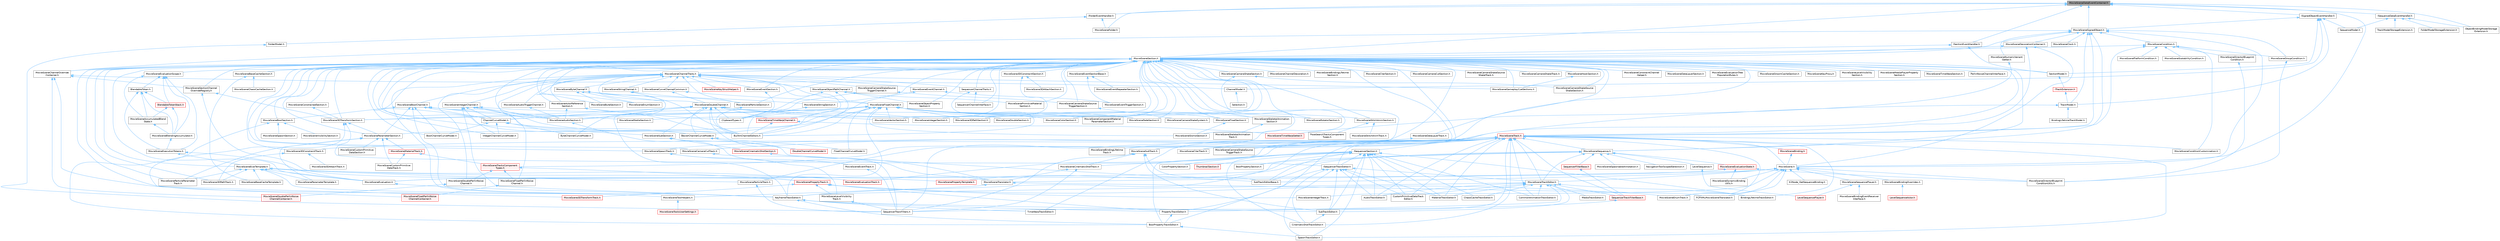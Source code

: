 digraph "MovieSceneDataEventContainer.h"
{
 // INTERACTIVE_SVG=YES
 // LATEX_PDF_SIZE
  bgcolor="transparent";
  edge [fontname=Helvetica,fontsize=10,labelfontname=Helvetica,labelfontsize=10];
  node [fontname=Helvetica,fontsize=10,shape=box,height=0.2,width=0.4];
  Node1 [id="Node000001",label="MovieSceneDataEventContainer.h",height=0.2,width=0.4,color="gray40", fillcolor="grey60", style="filled", fontcolor="black",tooltip=" "];
  Node1 -> Node2 [id="edge1_Node000001_Node000002",dir="back",color="steelblue1",style="solid",tooltip=" "];
  Node2 [id="Node000002",label="IFolderEventHandler.h",height=0.2,width=0.4,color="grey40", fillcolor="white", style="filled",URL="$d6/d5d/IFolderEventHandler_8h.html",tooltip=" "];
  Node2 -> Node3 [id="edge2_Node000002_Node000003",dir="back",color="steelblue1",style="solid",tooltip=" "];
  Node3 [id="Node000003",label="FolderModel.h",height=0.2,width=0.4,color="grey40", fillcolor="white", style="filled",URL="$d4/d1d/FolderModel_8h.html",tooltip=" "];
  Node3 -> Node4 [id="edge3_Node000003_Node000004",dir="back",color="steelblue1",style="solid",tooltip=" "];
  Node4 [id="Node000004",label="SequencerTrackFilters.h",height=0.2,width=0.4,color="grey40", fillcolor="white", style="filled",URL="$df/d72/SequencerTrackFilters_8h.html",tooltip=" "];
  Node2 -> Node5 [id="edge4_Node000002_Node000005",dir="back",color="steelblue1",style="solid",tooltip=" "];
  Node5 [id="Node000005",label="MovieSceneFolder.h",height=0.2,width=0.4,color="grey40", fillcolor="white", style="filled",URL="$d0/d88/MovieSceneFolder_8h.html",tooltip=" "];
  Node1 -> Node6 [id="edge5_Node000001_Node000006",dir="back",color="steelblue1",style="solid",tooltip=" "];
  Node6 [id="Node000006",label="ISectionEventHandler.h",height=0.2,width=0.4,color="grey40", fillcolor="white", style="filled",URL="$d0/d80/ISectionEventHandler_8h.html",tooltip=" "];
  Node6 -> Node7 [id="edge6_Node000006_Node000007",dir="back",color="steelblue1",style="solid",tooltip=" "];
  Node7 [id="Node000007",label="MovieSceneSection.h",height=0.2,width=0.4,color="grey40", fillcolor="white", style="filled",URL="$db/d95/MovieSceneSection_8h.html",tooltip=" "];
  Node7 -> Node8 [id="edge7_Node000007_Node000008",dir="back",color="steelblue1",style="solid",tooltip=" "];
  Node8 [id="Node000008",label="BezierChannelCurveModel.h",height=0.2,width=0.4,color="grey40", fillcolor="white", style="filled",URL="$d3/d63/BezierChannelCurveModel_8h.html",tooltip=" "];
  Node8 -> Node9 [id="edge8_Node000008_Node000009",dir="back",color="steelblue1",style="solid",tooltip=" "];
  Node9 [id="Node000009",label="DoubleChannelCurveModel.h",height=0.2,width=0.4,color="red", fillcolor="#FFF0F0", style="filled",URL="$d1/d5b/DoubleChannelCurveModel_8h.html",tooltip=" "];
  Node8 -> Node11 [id="edge9_Node000008_Node000011",dir="back",color="steelblue1",style="solid",tooltip=" "];
  Node11 [id="Node000011",label="FloatChannelCurveModel.h",height=0.2,width=0.4,color="grey40", fillcolor="white", style="filled",URL="$d0/d27/FloatChannelCurveModel_8h.html",tooltip=" "];
  Node7 -> Node12 [id="edge10_Node000007_Node000012",dir="back",color="steelblue1",style="solid",tooltip=" "];
  Node12 [id="Node000012",label="BoolChannelCurveModel.h",height=0.2,width=0.4,color="grey40", fillcolor="white", style="filled",URL="$d0/d51/BoolChannelCurveModel_8h.html",tooltip=" "];
  Node7 -> Node13 [id="edge11_Node000007_Node000013",dir="back",color="steelblue1",style="solid",tooltip=" "];
  Node13 [id="Node000013",label="ChannelCurveModel.h",height=0.2,width=0.4,color="grey40", fillcolor="white", style="filled",URL="$de/dfa/ChannelCurveModel_8h.html",tooltip=" "];
  Node13 -> Node8 [id="edge12_Node000013_Node000008",dir="back",color="steelblue1",style="solid",tooltip=" "];
  Node13 -> Node12 [id="edge13_Node000013_Node000012",dir="back",color="steelblue1",style="solid",tooltip=" "];
  Node13 -> Node14 [id="edge14_Node000013_Node000014",dir="back",color="steelblue1",style="solid",tooltip=" "];
  Node14 [id="Node000014",label="ByteChannelCurveModel.h",height=0.2,width=0.4,color="grey40", fillcolor="white", style="filled",URL="$d8/d3d/ByteChannelCurveModel_8h.html",tooltip=" "];
  Node13 -> Node15 [id="edge15_Node000013_Node000015",dir="back",color="steelblue1",style="solid",tooltip=" "];
  Node15 [id="Node000015",label="IntegerChannelCurveModel.h",height=0.2,width=0.4,color="grey40", fillcolor="white", style="filled",URL="$df/d26/IntegerChannelCurveModel_8h.html",tooltip=" "];
  Node7 -> Node16 [id="edge16_Node000007_Node000016",dir="back",color="steelblue1",style="solid",tooltip=" "];
  Node16 [id="Node000016",label="IMovieSceneChannelDecoration.h",height=0.2,width=0.4,color="grey40", fillcolor="white", style="filled",URL="$db/d19/IMovieSceneChannelDecoration_8h.html",tooltip=" "];
  Node7 -> Node17 [id="edge17_Node000007_Node000017",dir="back",color="steelblue1",style="solid",tooltip=" "];
  Node17 [id="Node000017",label="ISequencerSection.h",height=0.2,width=0.4,color="grey40", fillcolor="white", style="filled",URL="$d7/d4b/ISequencerSection_8h.html",tooltip=" "];
  Node17 -> Node18 [id="edge18_Node000017_Node000018",dir="back",color="steelblue1",style="solid",tooltip=" "];
  Node18 [id="Node000018",label="AudioTrackEditor.h",height=0.2,width=0.4,color="grey40", fillcolor="white", style="filled",URL="$dd/d96/AudioTrackEditor_8h.html",tooltip=" "];
  Node17 -> Node19 [id="edge19_Node000017_Node000019",dir="back",color="steelblue1",style="solid",tooltip=" "];
  Node19 [id="Node000019",label="BindingLifetimeTrackEditor.h",height=0.2,width=0.4,color="grey40", fillcolor="white", style="filled",URL="$db/d3c/BindingLifetimeTrackEditor_8h.html",tooltip=" "];
  Node17 -> Node20 [id="edge20_Node000017_Node000020",dir="back",color="steelblue1",style="solid",tooltip=" "];
  Node20 [id="Node000020",label="BoolPropertySection.h",height=0.2,width=0.4,color="grey40", fillcolor="white", style="filled",URL="$d3/da6/BoolPropertySection_8h.html",tooltip=" "];
  Node17 -> Node21 [id="edge21_Node000017_Node000021",dir="back",color="steelblue1",style="solid",tooltip=" "];
  Node21 [id="Node000021",label="BoolPropertyTrackEditor.h",height=0.2,width=0.4,color="grey40", fillcolor="white", style="filled",URL="$db/d07/BoolPropertyTrackEditor_8h.html",tooltip=" "];
  Node21 -> Node22 [id="edge22_Node000021_Node000022",dir="back",color="steelblue1",style="solid",tooltip=" "];
  Node22 [id="Node000022",label="SpawnTrackEditor.h",height=0.2,width=0.4,color="grey40", fillcolor="white", style="filled",URL="$d5/dac/SpawnTrackEditor_8h.html",tooltip=" "];
  Node17 -> Node23 [id="edge23_Node000017_Node000023",dir="back",color="steelblue1",style="solid",tooltip=" "];
  Node23 [id="Node000023",label="ChaosCacheTrackEditor.h",height=0.2,width=0.4,color="grey40", fillcolor="white", style="filled",URL="$db/d36/ChaosCacheTrackEditor_8h.html",tooltip=" "];
  Node17 -> Node24 [id="edge24_Node000017_Node000024",dir="back",color="steelblue1",style="solid",tooltip=" "];
  Node24 [id="Node000024",label="CinematicShotTrackEditor.h",height=0.2,width=0.4,color="grey40", fillcolor="white", style="filled",URL="$d3/d0c/CinematicShotTrackEditor_8h.html",tooltip=" "];
  Node17 -> Node25 [id="edge25_Node000017_Node000025",dir="back",color="steelblue1",style="solid",tooltip=" "];
  Node25 [id="Node000025",label="ColorPropertySection.h",height=0.2,width=0.4,color="grey40", fillcolor="white", style="filled",URL="$d9/d2f/ColorPropertySection_8h.html",tooltip=" "];
  Node17 -> Node26 [id="edge26_Node000017_Node000026",dir="back",color="steelblue1",style="solid",tooltip=" "];
  Node26 [id="Node000026",label="CommonAnimationTrackEditor.h",height=0.2,width=0.4,color="grey40", fillcolor="white", style="filled",URL="$d9/d6e/CommonAnimationTrackEditor_8h.html",tooltip=" "];
  Node17 -> Node27 [id="edge27_Node000017_Node000027",dir="back",color="steelblue1",style="solid",tooltip=" "];
  Node27 [id="Node000027",label="CustomPrimitiveDataTrack\lEditor.h",height=0.2,width=0.4,color="grey40", fillcolor="white", style="filled",URL="$dc/d8f/CustomPrimitiveDataTrackEditor_8h.html",tooltip=" "];
  Node17 -> Node28 [id="edge28_Node000017_Node000028",dir="back",color="steelblue1",style="solid",tooltip=" "];
  Node28 [id="Node000028",label="ISequencerTrackEditor.h",height=0.2,width=0.4,color="grey40", fillcolor="white", style="filled",URL="$df/dca/ISequencerTrackEditor_8h.html",tooltip=" "];
  Node28 -> Node18 [id="edge29_Node000028_Node000018",dir="back",color="steelblue1",style="solid",tooltip=" "];
  Node28 -> Node21 [id="edge30_Node000028_Node000021",dir="back",color="steelblue1",style="solid",tooltip=" "];
  Node28 -> Node24 [id="edge31_Node000028_Node000024",dir="back",color="steelblue1",style="solid",tooltip=" "];
  Node28 -> Node27 [id="edge32_Node000028_Node000027",dir="back",color="steelblue1",style="solid",tooltip=" "];
  Node28 -> Node29 [id="edge33_Node000028_Node000029",dir="back",color="steelblue1",style="solid",tooltip=" "];
  Node29 [id="Node000029",label="MaterialTrackEditor.h",height=0.2,width=0.4,color="grey40", fillcolor="white", style="filled",URL="$d1/d9f/MaterialTrackEditor_8h.html",tooltip=" "];
  Node28 -> Node30 [id="edge34_Node000028_Node000030",dir="back",color="steelblue1",style="solid",tooltip=" "];
  Node30 [id="Node000030",label="MovieSceneTrackEditor.h",height=0.2,width=0.4,color="grey40", fillcolor="white", style="filled",URL="$db/d6c/MovieSceneTrackEditor_8h.html",tooltip=" "];
  Node30 -> Node18 [id="edge35_Node000030_Node000018",dir="back",color="steelblue1",style="solid",tooltip=" "];
  Node30 -> Node19 [id="edge36_Node000030_Node000019",dir="back",color="steelblue1",style="solid",tooltip=" "];
  Node30 -> Node23 [id="edge37_Node000030_Node000023",dir="back",color="steelblue1",style="solid",tooltip=" "];
  Node30 -> Node26 [id="edge38_Node000030_Node000026",dir="back",color="steelblue1",style="solid",tooltip=" "];
  Node30 -> Node27 [id="edge39_Node000030_Node000027",dir="back",color="steelblue1",style="solid",tooltip=" "];
  Node30 -> Node31 [id="edge40_Node000030_Node000031",dir="back",color="steelblue1",style="solid",tooltip=" "];
  Node31 [id="Node000031",label="KeyframeTrackEditor.h",height=0.2,width=0.4,color="grey40", fillcolor="white", style="filled",URL="$dd/d47/KeyframeTrackEditor_8h.html",tooltip=" "];
  Node31 -> Node21 [id="edge41_Node000031_Node000021",dir="back",color="steelblue1",style="solid",tooltip=" "];
  Node31 -> Node32 [id="edge42_Node000031_Node000032",dir="back",color="steelblue1",style="solid",tooltip=" "];
  Node32 [id="Node000032",label="PropertyTrackEditor.h",height=0.2,width=0.4,color="grey40", fillcolor="white", style="filled",URL="$da/d9a/PropertyTrackEditor_8h.html",tooltip=" "];
  Node32 -> Node21 [id="edge43_Node000032_Node000021",dir="back",color="steelblue1",style="solid",tooltip=" "];
  Node31 -> Node33 [id="edge44_Node000031_Node000033",dir="back",color="steelblue1",style="solid",tooltip=" "];
  Node33 [id="Node000033",label="SubTrackEditor.h",height=0.2,width=0.4,color="grey40", fillcolor="white", style="filled",URL="$d8/d5b/SubTrackEditor_8h.html",tooltip=" "];
  Node33 -> Node24 [id="edge45_Node000033_Node000024",dir="back",color="steelblue1",style="solid",tooltip=" "];
  Node31 -> Node34 [id="edge46_Node000031_Node000034",dir="back",color="steelblue1",style="solid",tooltip=" "];
  Node34 [id="Node000034",label="TimeWarpTrackEditor.h",height=0.2,width=0.4,color="grey40", fillcolor="white", style="filled",URL="$dc/d2e/TimeWarpTrackEditor_8h.html",tooltip=" "];
  Node30 -> Node29 [id="edge47_Node000030_Node000029",dir="back",color="steelblue1",style="solid",tooltip=" "];
  Node30 -> Node35 [id="edge48_Node000030_Node000035",dir="back",color="steelblue1",style="solid",tooltip=" "];
  Node35 [id="Node000035",label="MediaTrackEditor.h",height=0.2,width=0.4,color="grey40", fillcolor="white", style="filled",URL="$d0/d41/MediaTrackEditor_8h.html",tooltip=" "];
  Node30 -> Node32 [id="edge49_Node000030_Node000032",dir="back",color="steelblue1",style="solid",tooltip=" "];
  Node30 -> Node36 [id="edge50_Node000030_Node000036",dir="back",color="steelblue1",style="solid",tooltip=" "];
  Node36 [id="Node000036",label="SequencerTrackFilterBase.h",height=0.2,width=0.4,color="red", fillcolor="#FFF0F0", style="filled",URL="$d8/def/Filters_2SequencerTrackFilterBase_8h.html",tooltip=" "];
  Node36 -> Node4 [id="edge51_Node000036_Node000004",dir="back",color="steelblue1",style="solid",tooltip=" "];
  Node30 -> Node33 [id="edge52_Node000030_Node000033",dir="back",color="steelblue1",style="solid",tooltip=" "];
  Node28 -> Node22 [id="edge53_Node000028_Node000022",dir="back",color="steelblue1",style="solid",tooltip=" "];
  Node28 -> Node33 [id="edge54_Node000028_Node000033",dir="back",color="steelblue1",style="solid",tooltip=" "];
  Node17 -> Node29 [id="edge55_Node000017_Node000029",dir="back",color="steelblue1",style="solid",tooltip=" "];
  Node17 -> Node22 [id="edge56_Node000017_Node000022",dir="back",color="steelblue1",style="solid",tooltip=" "];
  Node17 -> Node33 [id="edge57_Node000017_Node000033",dir="back",color="steelblue1",style="solid",tooltip=" "];
  Node17 -> Node51 [id="edge58_Node000017_Node000051",dir="back",color="steelblue1",style="solid",tooltip=" "];
  Node51 [id="Node000051",label="SubTrackEditorBase.h",height=0.2,width=0.4,color="grey40", fillcolor="white", style="filled",URL="$db/d33/SubTrackEditorBase_8h.html",tooltip=" "];
  Node17 -> Node52 [id="edge59_Node000017_Node000052",dir="back",color="steelblue1",style="solid",tooltip=" "];
  Node52 [id="Node000052",label="ThumbnailSection.h",height=0.2,width=0.4,color="red", fillcolor="#FFF0F0", style="filled",URL="$de/daf/ThumbnailSection_8h.html",tooltip=" "];
  Node7 -> Node15 [id="edge60_Node000007_Node000015",dir="back",color="steelblue1",style="solid",tooltip=" "];
  Node7 -> Node54 [id="edge61_Node000007_Node000054",dir="back",color="steelblue1",style="solid",tooltip=" "];
  Node54 [id="Node000054",label="MovieScene3DConstraintSection.h",height=0.2,width=0.4,color="grey40", fillcolor="white", style="filled",URL="$d1/d82/MovieScene3DConstraintSection_8h.html",tooltip=" "];
  Node54 -> Node55 [id="edge62_Node000054_Node000055",dir="back",color="steelblue1",style="solid",tooltip=" "];
  Node55 [id="Node000055",label="MovieScene3DAttachSection.h",height=0.2,width=0.4,color="grey40", fillcolor="white", style="filled",URL="$d4/db3/MovieScene3DAttachSection_8h.html",tooltip=" "];
  Node54 -> Node56 [id="edge63_Node000054_Node000056",dir="back",color="steelblue1",style="solid",tooltip=" "];
  Node56 [id="Node000056",label="MovieScene3DPathSection.h",height=0.2,width=0.4,color="grey40", fillcolor="white", style="filled",URL="$d6/dd4/MovieScene3DPathSection_8h.html",tooltip=" "];
  Node7 -> Node57 [id="edge64_Node000007_Node000057",dir="back",color="steelblue1",style="solid",tooltip=" "];
  Node57 [id="Node000057",label="MovieScene3DConstraintTrack.h",height=0.2,width=0.4,color="grey40", fillcolor="white", style="filled",URL="$d7/d73/MovieScene3DConstraintTrack_8h.html",tooltip=" "];
  Node57 -> Node58 [id="edge65_Node000057_Node000058",dir="back",color="steelblue1",style="solid",tooltip=" "];
  Node58 [id="Node000058",label="MovieScene3DAttachTrack.h",height=0.2,width=0.4,color="grey40", fillcolor="white", style="filled",URL="$d2/d53/MovieScene3DAttachTrack_8h.html",tooltip=" "];
  Node57 -> Node59 [id="edge66_Node000057_Node000059",dir="back",color="steelblue1",style="solid",tooltip=" "];
  Node59 [id="Node000059",label="MovieScene3DPathTrack.h",height=0.2,width=0.4,color="grey40", fillcolor="white", style="filled",URL="$d3/d57/MovieScene3DPathTrack_8h.html",tooltip=" "];
  Node7 -> Node59 [id="edge67_Node000007_Node000059",dir="back",color="steelblue1",style="solid",tooltip=" "];
  Node7 -> Node60 [id="edge68_Node000007_Node000060",dir="back",color="steelblue1",style="solid",tooltip=" "];
  Node60 [id="Node000060",label="MovieScene3DTransformSection.h",height=0.2,width=0.4,color="grey40", fillcolor="white", style="filled",URL="$de/dab/MovieScene3DTransformSection_8h.html",tooltip=" "];
  Node60 -> Node28 [id="edge69_Node000060_Node000028",dir="back",color="steelblue1",style="solid",tooltip=" "];
  Node60 -> Node61 [id="edge70_Node000060_Node000061",dir="back",color="steelblue1",style="solid",tooltip=" "];
  Node61 [id="Node000061",label="MovieScene3DTransformTrack.h",height=0.2,width=0.4,color="red", fillcolor="#FFF0F0", style="filled",URL="$d9/d06/MovieScene3DTransformTrack_8h.html",tooltip=" "];
  Node60 -> Node63 [id="edge71_Node000060_Node000063",dir="back",color="steelblue1",style="solid",tooltip=" "];
  Node63 [id="Node000063",label="MovieSceneParameterSection.h",height=0.2,width=0.4,color="grey40", fillcolor="white", style="filled",URL="$de/d65/MovieSceneParameterSection_8h.html",tooltip=" "];
  Node63 -> Node64 [id="edge72_Node000063_Node000064",dir="back",color="steelblue1",style="solid",tooltip=" "];
  Node64 [id="Node000064",label="MovieSceneCustomPrimitive\lDataSection.h",height=0.2,width=0.4,color="grey40", fillcolor="white", style="filled",URL="$d2/d78/MovieSceneCustomPrimitiveDataSection_8h.html",tooltip=" "];
  Node63 -> Node65 [id="edge73_Node000063_Node000065",dir="back",color="steelblue1",style="solid",tooltip=" "];
  Node65 [id="Node000065",label="MovieSceneCustomPrimitive\lDataTrack.h",height=0.2,width=0.4,color="grey40", fillcolor="white", style="filled",URL="$db/d39/MovieSceneCustomPrimitiveDataTrack_8h.html",tooltip=" "];
  Node63 -> Node66 [id="edge74_Node000063_Node000066",dir="back",color="steelblue1",style="solid",tooltip=" "];
  Node66 [id="Node000066",label="MovieSceneMaterialTrack.h",height=0.2,width=0.4,color="red", fillcolor="#FFF0F0", style="filled",URL="$d8/d92/MovieSceneMaterialTrack_8h.html",tooltip=" "];
  Node66 -> Node65 [id="edge75_Node000066_Node000065",dir="back",color="steelblue1",style="solid",tooltip=" "];
  Node66 -> Node70 [id="edge76_Node000066_Node000070",dir="back",color="steelblue1",style="solid",tooltip=" "];
  Node70 [id="Node000070",label="MovieSceneTracksComponent\lTypes.h",height=0.2,width=0.4,color="red", fillcolor="#FFF0F0", style="filled",URL="$d5/d6a/MovieSceneTracksComponentTypes_8h.html",tooltip=" "];
  Node70 -> Node73 [id="edge77_Node000070_Node000073",dir="back",color="steelblue1",style="solid",tooltip=" "];
  Node73 [id="Node000073",label="MovieSceneDoublePerlinNoise\lChannel.h",height=0.2,width=0.4,color="grey40", fillcolor="white", style="filled",URL="$d9/d50/MovieSceneDoublePerlinNoiseChannel_8h.html",tooltip=" "];
  Node73 -> Node74 [id="edge78_Node000073_Node000074",dir="back",color="steelblue1",style="solid",tooltip=" "];
  Node74 [id="Node000074",label="MovieSceneDoublePerlinNoise\lChannelContainer.h",height=0.2,width=0.4,color="red", fillcolor="#FFF0F0", style="filled",URL="$de/dae/MovieSceneDoublePerlinNoiseChannelContainer_8h.html",tooltip=" "];
  Node70 -> Node76 [id="edge79_Node000070_Node000076",dir="back",color="steelblue1",style="solid",tooltip=" "];
  Node76 [id="Node000076",label="MovieSceneFloatPerlinNoise\lChannel.h",height=0.2,width=0.4,color="grey40", fillcolor="white", style="filled",URL="$d2/d9d/MovieSceneFloatPerlinNoiseChannel_8h.html",tooltip=" "];
  Node76 -> Node77 [id="edge80_Node000076_Node000077",dir="back",color="steelblue1",style="solid",tooltip=" "];
  Node77 [id="Node000077",label="MovieSceneFloatPerlinNoise\lChannelContainer.h",height=0.2,width=0.4,color="red", fillcolor="#FFF0F0", style="filled",URL="$d6/dcb/MovieSceneFloatPerlinNoiseChannelContainer_8h.html",tooltip=" "];
  Node70 -> Node86 [id="edge81_Node000070_Node000086",dir="back",color="steelblue1",style="solid",tooltip=" "];
  Node86 [id="Node000086",label="MovieScenePropertyTrack.h",height=0.2,width=0.4,color="red", fillcolor="#FFF0F0", style="filled",URL="$da/d0c/MovieScenePropertyTrack_8h.html",tooltip=" "];
  Node86 -> Node61 [id="edge82_Node000086_Node000061",dir="back",color="steelblue1",style="solid",tooltip=" "];
  Node86 -> Node92 [id="edge83_Node000086_Node000092",dir="back",color="steelblue1",style="solid",tooltip=" "];
  Node92 [id="Node000092",label="MovieSceneEnumTrack.h",height=0.2,width=0.4,color="grey40", fillcolor="white", style="filled",URL="$d6/d95/MovieSceneEnumTrack_8h.html",tooltip=" "];
  Node86 -> Node97 [id="edge84_Node000086_Node000097",dir="back",color="steelblue1",style="solid",tooltip=" "];
  Node97 [id="Node000097",label="MovieSceneIntegerTrack.h",height=0.2,width=0.4,color="grey40", fillcolor="white", style="filled",URL="$d9/d1a/MovieSceneIntegerTrack_8h.html",tooltip=" "];
  Node86 -> Node98 [id="edge85_Node000086_Node000098",dir="back",color="steelblue1",style="solid",tooltip=" "];
  Node98 [id="Node000098",label="MovieSceneLevelVisibility\lTrack.h",height=0.2,width=0.4,color="grey40", fillcolor="white", style="filled",URL="$d8/dae/MovieSceneLevelVisibilityTrack_8h.html",tooltip=" "];
  Node98 -> Node4 [id="edge86_Node000098_Node000004",dir="back",color="steelblue1",style="solid",tooltip=" "];
  Node86 -> Node32 [id="edge87_Node000086_Node000032",dir="back",color="steelblue1",style="solid",tooltip=" "];
  Node63 -> Node106 [id="edge88_Node000063_Node000106",dir="back",color="steelblue1",style="solid",tooltip=" "];
  Node106 [id="Node000106",label="MovieSceneParameterTemplate.h",height=0.2,width=0.4,color="grey40", fillcolor="white", style="filled",URL="$d9/df3/MovieSceneParameterTemplate_8h.html",tooltip=" "];
  Node63 -> Node107 [id="edge89_Node000063_Node000107",dir="back",color="steelblue1",style="solid",tooltip=" "];
  Node107 [id="Node000107",label="MovieSceneParticleParameter\lTrack.h",height=0.2,width=0.4,color="grey40", fillcolor="white", style="filled",URL="$d2/d09/MovieSceneParticleParameterTrack_8h.html",tooltip=" "];
  Node7 -> Node108 [id="edge90_Node000007_Node000108",dir="back",color="steelblue1",style="solid",tooltip=" "];
  Node108 [id="Node000108",label="MovieSceneActorReference\lSection.h",height=0.2,width=0.4,color="grey40", fillcolor="white", style="filled",URL="$de/d12/MovieSceneActorReferenceSection_8h.html",tooltip=" "];
  Node108 -> Node109 [id="edge91_Node000108_Node000109",dir="back",color="steelblue1",style="solid",tooltip=" "];
  Node109 [id="Node000109",label="BuiltInChannelEditors.h",height=0.2,width=0.4,color="grey40", fillcolor="white", style="filled",URL="$df/daf/BuiltInChannelEditors_8h.html",tooltip=" "];
  Node108 -> Node110 [id="edge92_Node000108_Node000110",dir="back",color="steelblue1",style="solid",tooltip=" "];
  Node110 [id="Node000110",label="ClipboardTypes.h",height=0.2,width=0.4,color="grey40", fillcolor="white", style="filled",URL="$d2/dc6/ClipboardTypes_8h.html",tooltip=" "];
  Node108 -> Node111 [id="edge93_Node000108_Node000111",dir="back",color="steelblue1",style="solid",tooltip=" "];
  Node111 [id="Node000111",label="MovieSceneAudioSection.h",height=0.2,width=0.4,color="grey40", fillcolor="white", style="filled",URL="$da/d5f/MovieSceneAudioSection_8h.html",tooltip=" "];
  Node111 -> Node112 [id="edge94_Node000111_Node000112",dir="back",color="steelblue1",style="solid",tooltip=" "];
  Node112 [id="Node000112",label="MovieSceneTranslator.h",height=0.2,width=0.4,color="grey40", fillcolor="white", style="filled",URL="$d2/d49/MovieSceneTranslator_8h.html",tooltip=" "];
  Node112 -> Node113 [id="edge95_Node000112_Node000113",dir="back",color="steelblue1",style="solid",tooltip=" "];
  Node113 [id="Node000113",label="FCPXMLMovieSceneTranslator.h",height=0.2,width=0.4,color="grey40", fillcolor="white", style="filled",URL="$d2/d93/FCPXMLMovieSceneTranslator_8h.html",tooltip=" "];
  Node112 -> Node114 [id="edge96_Node000112_Node000114",dir="back",color="steelblue1",style="solid",tooltip=" "];
  Node114 [id="Node000114",label="MovieSceneToolHelpers.h",height=0.2,width=0.4,color="grey40", fillcolor="white", style="filled",URL="$d4/d0e/MovieSceneToolHelpers_8h.html",tooltip=" "];
  Node114 -> Node115 [id="edge97_Node000114_Node000115",dir="back",color="steelblue1",style="solid",tooltip=" "];
  Node115 [id="Node000115",label="MovieSceneToolsUserSettings.h",height=0.2,width=0.4,color="red", fillcolor="#FFF0F0", style="filled",URL="$d5/dab/MovieSceneToolsUserSettings_8h.html",tooltip=" "];
  Node7 -> Node111 [id="edge98_Node000007_Node000111",dir="back",color="steelblue1",style="solid",tooltip=" "];
  Node7 -> Node117 [id="edge99_Node000007_Node000117",dir="back",color="steelblue1",style="solid",tooltip=" "];
  Node117 [id="Node000117",label="MovieSceneBaseCacheSection.h",height=0.2,width=0.4,color="grey40", fillcolor="white", style="filled",URL="$de/d40/MovieSceneBaseCacheSection_8h.html",tooltip=" "];
  Node117 -> Node118 [id="edge100_Node000117_Node000118",dir="back",color="steelblue1",style="solid",tooltip=" "];
  Node118 [id="Node000118",label="MovieSceneBaseCacheTemplate.h",height=0.2,width=0.4,color="grey40", fillcolor="white", style="filled",URL="$da/d0b/MovieSceneBaseCacheTemplate_8h.html",tooltip=" "];
  Node117 -> Node119 [id="edge101_Node000117_Node000119",dir="back",color="steelblue1",style="solid",tooltip=" "];
  Node119 [id="Node000119",label="MovieSceneChaosCacheSection.h",height=0.2,width=0.4,color="grey40", fillcolor="white", style="filled",URL="$dd/d75/MovieSceneChaosCacheSection_8h.html",tooltip=" "];
  Node7 -> Node120 [id="edge102_Node000007_Node000120",dir="back",color="steelblue1",style="solid",tooltip=" "];
  Node120 [id="Node000120",label="MovieSceneBindingLifetime\lSection.h",height=0.2,width=0.4,color="grey40", fillcolor="white", style="filled",URL="$da/d3d/MovieSceneBindingLifetimeSection_8h.html",tooltip=" "];
  Node7 -> Node121 [id="edge103_Node000007_Node000121",dir="back",color="steelblue1",style="solid",tooltip=" "];
  Node121 [id="Node000121",label="MovieSceneBindingLifetime\lTrack.h",height=0.2,width=0.4,color="grey40", fillcolor="white", style="filled",URL="$d8/d77/MovieSceneBindingLifetimeTrack_8h.html",tooltip=" "];
  Node7 -> Node122 [id="edge104_Node000007_Node000122",dir="back",color="steelblue1",style="solid",tooltip=" "];
  Node122 [id="Node000122",label="MovieSceneBoolSection.h",height=0.2,width=0.4,color="grey40", fillcolor="white", style="filled",URL="$dd/d49/MovieSceneBoolSection_8h.html",tooltip=" "];
  Node122 -> Node21 [id="edge105_Node000122_Node000021",dir="back",color="steelblue1",style="solid",tooltip=" "];
  Node122 -> Node123 [id="edge106_Node000122_Node000123",dir="back",color="steelblue1",style="solid",tooltip=" "];
  Node123 [id="Node000123",label="MovieSceneSpawnSection.h",height=0.2,width=0.4,color="grey40", fillcolor="white", style="filled",URL="$df/d38/MovieSceneSpawnSection_8h.html",tooltip=" "];
  Node122 -> Node124 [id="edge107_Node000122_Node000124",dir="back",color="steelblue1",style="solid",tooltip=" "];
  Node124 [id="Node000124",label="MovieSceneVisibilitySection.h",height=0.2,width=0.4,color="grey40", fillcolor="white", style="filled",URL="$d2/dfe/MovieSceneVisibilitySection_8h.html",tooltip=" "];
  Node7 -> Node125 [id="edge108_Node000007_Node000125",dir="back",color="steelblue1",style="solid",tooltip=" "];
  Node125 [id="Node000125",label="MovieSceneByteSection.h",height=0.2,width=0.4,color="grey40", fillcolor="white", style="filled",URL="$da/dd4/MovieSceneByteSection_8h.html",tooltip=" "];
  Node7 -> Node126 [id="edge109_Node000007_Node000126",dir="back",color="steelblue1",style="solid",tooltip=" "];
  Node126 [id="Node000126",label="MovieSceneCVarSection.h",height=0.2,width=0.4,color="grey40", fillcolor="white", style="filled",URL="$da/de6/MovieSceneCVarSection_8h.html",tooltip=" "];
  Node7 -> Node127 [id="edge110_Node000007_Node000127",dir="back",color="steelblue1",style="solid",tooltip=" "];
  Node127 [id="Node000127",label="MovieSceneCVarTrack.h",height=0.2,width=0.4,color="grey40", fillcolor="white", style="filled",URL="$d7/ddc/MovieSceneCVarTrack_8h.html",tooltip=" "];
  Node7 -> Node128 [id="edge111_Node000007_Node000128",dir="back",color="steelblue1",style="solid",tooltip=" "];
  Node128 [id="Node000128",label="MovieSceneCameraCutSection.h",height=0.2,width=0.4,color="grey40", fillcolor="white", style="filled",URL="$d8/d5f/MovieSceneCameraCutSection_8h.html",tooltip=" "];
  Node7 -> Node129 [id="edge112_Node000007_Node000129",dir="back",color="steelblue1",style="solid",tooltip=" "];
  Node129 [id="Node000129",label="MovieSceneCameraCutTrack.h",height=0.2,width=0.4,color="grey40", fillcolor="white", style="filled",URL="$d8/dbd/MovieSceneCameraCutTrack_8h.html",tooltip=" "];
  Node129 -> Node4 [id="edge113_Node000129_Node000004",dir="back",color="steelblue1",style="solid",tooltip=" "];
  Node7 -> Node130 [id="edge114_Node000007_Node000130",dir="back",color="steelblue1",style="solid",tooltip=" "];
  Node130 [id="Node000130",label="MovieSceneCameraShakeSection.h",height=0.2,width=0.4,color="grey40", fillcolor="white", style="filled",URL="$df/d10/MovieSceneCameraShakeSection_8h.html",tooltip=" "];
  Node130 -> Node131 [id="edge115_Node000130_Node000131",dir="back",color="steelblue1",style="solid",tooltip=" "];
  Node131 [id="Node000131",label="MovieSceneCameraShakeSource\lShakeSection.h",height=0.2,width=0.4,color="grey40", fillcolor="white", style="filled",URL="$d1/d24/MovieSceneCameraShakeSourceShakeSection_8h.html",tooltip=" "];
  Node130 -> Node70 [id="edge116_Node000130_Node000070",dir="back",color="steelblue1",style="solid",tooltip=" "];
  Node7 -> Node131 [id="edge117_Node000007_Node000131",dir="back",color="steelblue1",style="solid",tooltip=" "];
  Node7 -> Node132 [id="edge118_Node000007_Node000132",dir="back",color="steelblue1",style="solid",tooltip=" "];
  Node132 [id="Node000132",label="MovieSceneCameraShakeSource\lShakeTrack.h",height=0.2,width=0.4,color="grey40", fillcolor="white", style="filled",URL="$da/d54/MovieSceneCameraShakeSourceShakeTrack_8h.html",tooltip=" "];
  Node7 -> Node133 [id="edge119_Node000007_Node000133",dir="back",color="steelblue1",style="solid",tooltip=" "];
  Node133 [id="Node000133",label="MovieSceneCameraShakeSource\lTriggerSection.h",height=0.2,width=0.4,color="grey40", fillcolor="white", style="filled",URL="$d3/d5f/MovieSceneCameraShakeSourceTriggerSection_8h.html",tooltip=" "];
  Node133 -> Node134 [id="edge120_Node000133_Node000134",dir="back",color="steelblue1",style="solid",tooltip=" "];
  Node134 [id="Node000134",label="MovieSceneCameraShakeSystem.h",height=0.2,width=0.4,color="grey40", fillcolor="white", style="filled",URL="$d2/dcc/MovieSceneCameraShakeSystem_8h.html",tooltip=" "];
  Node7 -> Node135 [id="edge121_Node000007_Node000135",dir="back",color="steelblue1",style="solid",tooltip=" "];
  Node135 [id="Node000135",label="MovieSceneCameraShakeSource\lTriggerTrack.h",height=0.2,width=0.4,color="grey40", fillcolor="white", style="filled",URL="$d6/d3d/MovieSceneCameraShakeSourceTriggerTrack_8h.html",tooltip=" "];
  Node7 -> Node136 [id="edge122_Node000007_Node000136",dir="back",color="steelblue1",style="solid",tooltip=" "];
  Node136 [id="Node000136",label="MovieSceneCameraShakeTrack.h",height=0.2,width=0.4,color="grey40", fillcolor="white", style="filled",URL="$d8/d91/MovieSceneCameraShakeTrack_8h.html",tooltip=" "];
  Node7 -> Node137 [id="edge123_Node000007_Node000137",dir="back",color="steelblue1",style="solid",tooltip=" "];
  Node137 [id="Node000137",label="MovieSceneChannelOverride\lContainer.h",height=0.2,width=0.4,color="grey40", fillcolor="white", style="filled",URL="$d1/dd2/MovieSceneChannelOverrideContainer_8h.html",tooltip=" "];
  Node137 -> Node138 [id="edge124_Node000137_Node000138",dir="back",color="steelblue1",style="solid",tooltip=" "];
  Node138 [id="Node000138",label="ChannelModel.h",height=0.2,width=0.4,color="grey40", fillcolor="white", style="filled",URL="$de/d30/ChannelModel_8h.html",tooltip=" "];
  Node138 -> Node139 [id="edge125_Node000138_Node000139",dir="back",color="steelblue1",style="solid",tooltip=" "];
  Node139 [id="Node000139",label="Selection.h",height=0.2,width=0.4,color="grey40", fillcolor="white", style="filled",URL="$dd/dc2/Editor_2Sequencer_2Public_2MVVM_2Selection_2Selection_8h.html",tooltip=" "];
  Node137 -> Node74 [id="edge126_Node000137_Node000074",dir="back",color="steelblue1",style="solid",tooltip=" "];
  Node137 -> Node77 [id="edge127_Node000137_Node000077",dir="back",color="steelblue1",style="solid",tooltip=" "];
  Node137 -> Node140 [id="edge128_Node000137_Node000140",dir="back",color="steelblue1",style="solid",tooltip=" "];
  Node140 [id="Node000140",label="MovieSceneSectionChannel\lOverrideRegistry.h",height=0.2,width=0.4,color="grey40", fillcolor="white", style="filled",URL="$d0/d33/MovieSceneSectionChannelOverrideRegistry_8h.html",tooltip=" "];
  Node140 -> Node60 [id="edge129_Node000140_Node000060",dir="back",color="steelblue1",style="solid",tooltip=" "];
  Node140 -> Node86 [id="edge130_Node000140_Node000086",dir="back",color="steelblue1",style="solid",tooltip=" "];
  Node7 -> Node141 [id="edge131_Node000007_Node000141",dir="back",color="steelblue1",style="solid",tooltip=" "];
  Node141 [id="Node000141",label="MovieSceneChannelTraits.h",height=0.2,width=0.4,color="grey40", fillcolor="white", style="filled",URL="$df/dae/MovieSceneChannelTraits_8h.html",tooltip=" "];
  Node141 -> Node31 [id="edge132_Node000141_Node000031",dir="back",color="steelblue1",style="solid",tooltip=" "];
  Node141 -> Node108 [id="edge133_Node000141_Node000108",dir="back",color="steelblue1",style="solid",tooltip=" "];
  Node141 -> Node142 [id="edge134_Node000141_Node000142",dir="back",color="steelblue1",style="solid",tooltip=" "];
  Node142 [id="Node000142",label="MovieSceneAudioTriggerChannel.h",height=0.2,width=0.4,color="grey40", fillcolor="white", style="filled",URL="$db/d7a/MovieSceneAudioTriggerChannel_8h.html",tooltip=" "];
  Node142 -> Node111 [id="edge135_Node000142_Node000111",dir="back",color="steelblue1",style="solid",tooltip=" "];
  Node141 -> Node143 [id="edge136_Node000141_Node000143",dir="back",color="steelblue1",style="solid",tooltip=" "];
  Node143 [id="Node000143",label="MovieSceneBoolChannel.h",height=0.2,width=0.4,color="grey40", fillcolor="white", style="filled",URL="$d9/d66/MovieSceneBoolChannel_8h.html",tooltip=" "];
  Node143 -> Node12 [id="edge137_Node000143_Node000012",dir="back",color="steelblue1",style="solid",tooltip=" "];
  Node143 -> Node109 [id="edge138_Node000143_Node000109",dir="back",color="steelblue1",style="solid",tooltip=" "];
  Node143 -> Node13 [id="edge139_Node000143_Node000013",dir="back",color="steelblue1",style="solid",tooltip=" "];
  Node143 -> Node31 [id="edge140_Node000143_Node000031",dir="back",color="steelblue1",style="solid",tooltip=" "];
  Node143 -> Node111 [id="edge141_Node000143_Node000111",dir="back",color="steelblue1",style="solid",tooltip=" "];
  Node143 -> Node122 [id="edge142_Node000143_Node000122",dir="back",color="steelblue1",style="solid",tooltip=" "];
  Node143 -> Node144 [id="edge143_Node000143_Node000144",dir="back",color="steelblue1",style="solid",tooltip=" "];
  Node144 [id="Node000144",label="MovieSceneMediaSection.h",height=0.2,width=0.4,color="grey40", fillcolor="white", style="filled",URL="$d2/df2/MovieSceneMediaSection_8h.html",tooltip=" "];
  Node143 -> Node63 [id="edge144_Node000143_Node000063",dir="back",color="steelblue1",style="solid",tooltip=" "];
  Node141 -> Node145 [id="edge145_Node000141_Node000145",dir="back",color="steelblue1",style="solid",tooltip=" "];
  Node145 [id="Node000145",label="MovieSceneByteChannel.h",height=0.2,width=0.4,color="grey40", fillcolor="white", style="filled",URL="$d2/dda/MovieSceneByteChannel_8h.html",tooltip=" "];
  Node145 -> Node109 [id="edge146_Node000145_Node000109",dir="back",color="steelblue1",style="solid",tooltip=" "];
  Node145 -> Node14 [id="edge147_Node000145_Node000014",dir="back",color="steelblue1",style="solid",tooltip=" "];
  Node145 -> Node125 [id="edge148_Node000145_Node000125",dir="back",color="steelblue1",style="solid",tooltip=" "];
  Node145 -> Node146 [id="edge149_Node000145_Node000146",dir="back",color="steelblue1",style="solid",tooltip=" "];
  Node146 [id="Node000146",label="MovieSceneEnumSection.h",height=0.2,width=0.4,color="grey40", fillcolor="white", style="filled",URL="$d7/d84/MovieSceneEnumSection_8h.html",tooltip=" "];
  Node145 -> Node147 [id="edge150_Node000145_Node000147",dir="back",color="steelblue1",style="solid",tooltip=" "];
  Node147 [id="Node000147",label="MovieSceneParticleSection.h",height=0.2,width=0.4,color="grey40", fillcolor="white", style="filled",URL="$d4/ddc/MovieSceneParticleSection_8h.html",tooltip=" "];
  Node147 -> Node109 [id="edge151_Node000147_Node000109",dir="back",color="steelblue1",style="solid",tooltip=" "];
  Node141 -> Node148 [id="edge152_Node000141_Node000148",dir="back",color="steelblue1",style="solid",tooltip=" "];
  Node148 [id="Node000148",label="MovieSceneCameraShakeSource\lTriggerChannel.h",height=0.2,width=0.4,color="grey40", fillcolor="white", style="filled",URL="$d2/d32/MovieSceneCameraShakeSourceTriggerChannel_8h.html",tooltip=" "];
  Node148 -> Node110 [id="edge153_Node000148_Node000110",dir="back",color="steelblue1",style="solid",tooltip=" "];
  Node148 -> Node133 [id="edge154_Node000148_Node000133",dir="back",color="steelblue1",style="solid",tooltip=" "];
  Node141 -> Node149 [id="edge155_Node000141_Node000149",dir="back",color="steelblue1",style="solid",tooltip=" "];
  Node149 [id="Node000149",label="MovieSceneCurveChannelCommon.h",height=0.2,width=0.4,color="grey40", fillcolor="white", style="filled",URL="$d2/db2/MovieSceneCurveChannelCommon_8h.html",tooltip=" "];
  Node149 -> Node150 [id="edge156_Node000149_Node000150",dir="back",color="steelblue1",style="solid",tooltip=" "];
  Node150 [id="Node000150",label="MovieSceneDoubleChannel.h",height=0.2,width=0.4,color="grey40", fillcolor="white", style="filled",URL="$d3/d7d/MovieSceneDoubleChannel_8h.html",tooltip=" "];
  Node150 -> Node8 [id="edge157_Node000150_Node000008",dir="back",color="steelblue1",style="solid",tooltip=" "];
  Node150 -> Node109 [id="edge158_Node000150_Node000109",dir="back",color="steelblue1",style="solid",tooltip=" "];
  Node150 -> Node13 [id="edge159_Node000150_Node000013",dir="back",color="steelblue1",style="solid",tooltip=" "];
  Node150 -> Node110 [id="edge160_Node000150_Node000110",dir="back",color="steelblue1",style="solid",tooltip=" "];
  Node150 -> Node9 [id="edge161_Node000150_Node000009",dir="back",color="steelblue1",style="solid",tooltip=" "];
  Node150 -> Node31 [id="edge162_Node000150_Node000031",dir="back",color="steelblue1",style="solid",tooltip=" "];
  Node150 -> Node60 [id="edge163_Node000150_Node000060",dir="back",color="steelblue1",style="solid",tooltip=" "];
  Node150 -> Node151 [id="edge164_Node000150_Node000151",dir="back",color="steelblue1",style="solid",tooltip=" "];
  Node151 [id="Node000151",label="MovieSceneDoubleSection.h",height=0.2,width=0.4,color="grey40", fillcolor="white", style="filled",URL="$d3/df4/MovieSceneDoubleSection_8h.html",tooltip=" "];
  Node150 -> Node152 [id="edge165_Node000150_Node000152",dir="back",color="steelblue1",style="solid",tooltip=" "];
  Node152 [id="Node000152",label="MovieSceneRotatorSection.h",height=0.2,width=0.4,color="grey40", fillcolor="white", style="filled",URL="$d0/d8d/MovieSceneRotatorSection_8h.html",tooltip=" "];
  Node150 -> Node153 [id="edge166_Node000150_Node000153",dir="back",color="steelblue1",style="solid",tooltip=" "];
  Node153 [id="Node000153",label="MovieSceneSubSection.h",height=0.2,width=0.4,color="grey40", fillcolor="white", style="filled",URL="$dd/d38/MovieSceneSubSection_8h.html",tooltip=" "];
  Node153 -> Node154 [id="edge167_Node000153_Node000154",dir="back",color="steelblue1",style="solid",tooltip=" "];
  Node154 [id="Node000154",label="MovieSceneCinematicShotSection.h",height=0.2,width=0.4,color="red", fillcolor="#FFF0F0", style="filled",URL="$d2/d14/MovieSceneCinematicShotSection_8h.html",tooltip=" "];
  Node154 -> Node112 [id="edge168_Node000154_Node000112",dir="back",color="steelblue1",style="solid",tooltip=" "];
  Node153 -> Node51 [id="edge169_Node000153_Node000051",dir="back",color="steelblue1",style="solid",tooltip=" "];
  Node150 -> Node156 [id="edge170_Node000150_Node000156",dir="back",color="steelblue1",style="solid",tooltip=" "];
  Node156 [id="Node000156",label="MovieSceneTimeWarpChannel.h",height=0.2,width=0.4,color="red", fillcolor="#FFF0F0", style="filled",URL="$df/d1d/MovieSceneTimeWarpChannel_8h.html",tooltip=" "];
  Node156 -> Node109 [id="edge171_Node000156_Node000109",dir="back",color="steelblue1",style="solid",tooltip=" "];
  Node156 -> Node161 [id="edge172_Node000156_Node000161",dir="back",color="steelblue1",style="solid",tooltip=" "];
  Node161 [id="Node000161",label="MovieSceneTimeWarpGetter.h",height=0.2,width=0.4,color="red", fillcolor="#FFF0F0", style="filled",URL="$dd/df3/MovieSceneTimeWarpGetter_8h.html",tooltip=" "];
  Node150 -> Node162 [id="edge173_Node000150_Node000162",dir="back",color="steelblue1",style="solid",tooltip=" "];
  Node162 [id="Node000162",label="MovieSceneVectorSection.h",height=0.2,width=0.4,color="grey40", fillcolor="white", style="filled",URL="$d6/d29/MovieSceneVectorSection_8h.html",tooltip=" "];
  Node149 -> Node163 [id="edge174_Node000149_Node000163",dir="back",color="steelblue1",style="solid",tooltip=" "];
  Node163 [id="Node000163",label="MovieSceneFloatChannel.h",height=0.2,width=0.4,color="grey40", fillcolor="white", style="filled",URL="$d9/d9e/MovieSceneFloatChannel_8h.html",tooltip=" "];
  Node163 -> Node8 [id="edge175_Node000163_Node000008",dir="back",color="steelblue1",style="solid",tooltip=" "];
  Node163 -> Node109 [id="edge176_Node000163_Node000109",dir="back",color="steelblue1",style="solid",tooltip=" "];
  Node163 -> Node13 [id="edge177_Node000163_Node000013",dir="back",color="steelblue1",style="solid",tooltip=" "];
  Node163 -> Node110 [id="edge178_Node000163_Node000110",dir="back",color="steelblue1",style="solid",tooltip=" "];
  Node163 -> Node11 [id="edge179_Node000163_Node000011",dir="back",color="steelblue1",style="solid",tooltip=" "];
  Node163 -> Node31 [id="edge180_Node000163_Node000031",dir="back",color="steelblue1",style="solid",tooltip=" "];
  Node163 -> Node56 [id="edge181_Node000163_Node000056",dir="back",color="steelblue1",style="solid",tooltip=" "];
  Node163 -> Node60 [id="edge182_Node000163_Node000060",dir="back",color="steelblue1",style="solid",tooltip=" "];
  Node163 -> Node111 [id="edge183_Node000163_Node000111",dir="back",color="steelblue1",style="solid",tooltip=" "];
  Node163 -> Node164 [id="edge184_Node000163_Node000164",dir="back",color="steelblue1",style="solid",tooltip=" "];
  Node164 [id="Node000164",label="MovieSceneColorSection.h",height=0.2,width=0.4,color="grey40", fillcolor="white", style="filled",URL="$dd/dd4/MovieSceneColorSection_8h.html",tooltip=" "];
  Node163 -> Node165 [id="edge185_Node000163_Node000165",dir="back",color="steelblue1",style="solid",tooltip=" "];
  Node165 [id="Node000165",label="MovieSceneComponentMaterial\lParameterSection.h",height=0.2,width=0.4,color="grey40", fillcolor="white", style="filled",URL="$dd/d3d/MovieSceneComponentMaterialParameterSection_8h.html",tooltip=" "];
  Node163 -> Node166 [id="edge186_Node000163_Node000166",dir="back",color="steelblue1",style="solid",tooltip=" "];
  Node166 [id="Node000166",label="MovieSceneFadeSection.h",height=0.2,width=0.4,color="grey40", fillcolor="white", style="filled",URL="$d8/db8/MovieSceneFadeSection_8h.html",tooltip=" "];
  Node163 -> Node167 [id="edge187_Node000163_Node000167",dir="back",color="steelblue1",style="solid",tooltip=" "];
  Node167 [id="Node000167",label="MovieSceneFloatSection.h",height=0.2,width=0.4,color="grey40", fillcolor="white", style="filled",URL="$dc/d18/MovieSceneFloatSection_8h.html",tooltip=" "];
  Node167 -> Node168 [id="edge188_Node000167_Node000168",dir="back",color="steelblue1",style="solid",tooltip=" "];
  Node168 [id="Node000168",label="MovieSceneSlomoSection.h",height=0.2,width=0.4,color="grey40", fillcolor="white", style="filled",URL="$d1/de5/MovieSceneSlomoSection_8h.html",tooltip=" "];
  Node163 -> Node63 [id="edge189_Node000163_Node000063",dir="back",color="steelblue1",style="solid",tooltip=" "];
  Node163 -> Node169 [id="edge190_Node000163_Node000169",dir="back",color="steelblue1",style="solid",tooltip=" "];
  Node169 [id="Node000169",label="MovieSceneSkeletalAnimation\lSection.h",height=0.2,width=0.4,color="grey40", fillcolor="white", style="filled",URL="$de/d52/MovieSceneSkeletalAnimationSection_8h.html",tooltip=" "];
  Node169 -> Node170 [id="edge191_Node000169_Node000170",dir="back",color="steelblue1",style="solid",tooltip=" "];
  Node170 [id="Node000170",label="MovieSceneSkeletalAnimation\lTrack.h",height=0.2,width=0.4,color="grey40", fillcolor="white", style="filled",URL="$d1/dcb/MovieSceneSkeletalAnimationTrack_8h.html",tooltip=" "];
  Node163 -> Node168 [id="edge192_Node000163_Node000168",dir="back",color="steelblue1",style="solid",tooltip=" "];
  Node163 -> Node171 [id="edge193_Node000163_Node000171",dir="back",color="steelblue1",style="solid",tooltip=" "];
  Node171 [id="Node000171",label="MovieSceneStitchAnimSection.h",height=0.2,width=0.4,color="grey40", fillcolor="white", style="filled",URL="$de/d74/MovieSceneStitchAnimSection_8h.html",tooltip=" "];
  Node171 -> Node172 [id="edge194_Node000171_Node000172",dir="back",color="steelblue1",style="solid",tooltip=" "];
  Node172 [id="Node000172",label="MovieSceneStitchAnimTrack.h",height=0.2,width=0.4,color="grey40", fillcolor="white", style="filled",URL="$d3/d17/MovieSceneStitchAnimTrack_8h.html",tooltip=" "];
  Node171 -> Node173 [id="edge195_Node000171_Node000173",dir="back",color="steelblue1",style="solid",tooltip=" "];
  Node173 [id="Node000173",label="PoseSearchTracksComponent\lTypes.h",height=0.2,width=0.4,color="grey40", fillcolor="white", style="filled",URL="$d8/d7d/PoseSearchTracksComponentTypes_8h.html",tooltip=" "];
  Node163 -> Node162 [id="edge196_Node000163_Node000162",dir="back",color="steelblue1",style="solid",tooltip=" "];
  Node141 -> Node150 [id="edge197_Node000141_Node000150",dir="back",color="steelblue1",style="solid",tooltip=" "];
  Node141 -> Node73 [id="edge198_Node000141_Node000073",dir="back",color="steelblue1",style="solid",tooltip=" "];
  Node141 -> Node174 [id="edge199_Node000141_Node000174",dir="back",color="steelblue1",style="solid",tooltip=" "];
  Node174 [id="Node000174",label="MovieSceneEventChannel.h",height=0.2,width=0.4,color="grey40", fillcolor="white", style="filled",URL="$d1/d90/MovieSceneEventChannel_8h.html",tooltip=" "];
  Node174 -> Node109 [id="edge200_Node000174_Node000109",dir="back",color="steelblue1",style="solid",tooltip=" "];
  Node174 -> Node175 [id="edge201_Node000174_Node000175",dir="back",color="steelblue1",style="solid",tooltip=" "];
  Node175 [id="Node000175",label="MovieSceneEventTriggerSection.h",height=0.2,width=0.4,color="grey40", fillcolor="white", style="filled",URL="$df/d80/MovieSceneEventTriggerSection_8h.html",tooltip=" "];
  Node141 -> Node176 [id="edge202_Node000141_Node000176",dir="back",color="steelblue1",style="solid",tooltip=" "];
  Node176 [id="Node000176",label="MovieSceneEventSection.h",height=0.2,width=0.4,color="grey40", fillcolor="white", style="filled",URL="$d6/dc4/MovieSceneEventSection_8h.html",tooltip=" "];
  Node176 -> Node110 [id="edge203_Node000176_Node000110",dir="back",color="steelblue1",style="solid",tooltip=" "];
  Node141 -> Node163 [id="edge204_Node000141_Node000163",dir="back",color="steelblue1",style="solid",tooltip=" "];
  Node141 -> Node76 [id="edge205_Node000141_Node000076",dir="back",color="steelblue1",style="solid",tooltip=" "];
  Node141 -> Node177 [id="edge206_Node000141_Node000177",dir="back",color="steelblue1",style="solid",tooltip=" "];
  Node177 [id="Node000177",label="MovieSceneGameplayCueSections.h",height=0.2,width=0.4,color="grey40", fillcolor="white", style="filled",URL="$df/ded/MovieSceneGameplayCueSections_8h.html",tooltip=" "];
  Node141 -> Node178 [id="edge207_Node000141_Node000178",dir="back",color="steelblue1",style="solid",tooltip=" "];
  Node178 [id="Node000178",label="MovieSceneIntegerChannel.h",height=0.2,width=0.4,color="grey40", fillcolor="white", style="filled",URL="$de/d6a/MovieSceneIntegerChannel_8h.html",tooltip=" "];
  Node178 -> Node109 [id="edge208_Node000178_Node000109",dir="back",color="steelblue1",style="solid",tooltip=" "];
  Node178 -> Node13 [id="edge209_Node000178_Node000013",dir="back",color="steelblue1",style="solid",tooltip=" "];
  Node178 -> Node15 [id="edge210_Node000178_Node000015",dir="back",color="steelblue1",style="solid",tooltip=" "];
  Node178 -> Node31 [id="edge211_Node000178_Node000031",dir="back",color="steelblue1",style="solid",tooltip=" "];
  Node178 -> Node111 [id="edge212_Node000178_Node000111",dir="back",color="steelblue1",style="solid",tooltip=" "];
  Node178 -> Node179 [id="edge213_Node000178_Node000179",dir="back",color="steelblue1",style="solid",tooltip=" "];
  Node179 [id="Node000179",label="MovieSceneIntegerSection.h",height=0.2,width=0.4,color="grey40", fillcolor="white", style="filled",URL="$d6/d5f/MovieSceneIntegerSection_8h.html",tooltip=" "];
  Node141 -> Node180 [id="edge214_Node000141_Node000180",dir="back",color="steelblue1",style="solid",tooltip=" "];
  Node180 [id="Node000180",label="MovieSceneKeyStructHelper.h",height=0.2,width=0.4,color="red", fillcolor="#FFF0F0", style="filled",URL="$dc/d5c/MovieSceneKeyStructHelper_8h.html",tooltip=" "];
  Node141 -> Node185 [id="edge215_Node000141_Node000185",dir="back",color="steelblue1",style="solid",tooltip=" "];
  Node185 [id="Node000185",label="MovieSceneObjectPathChannel.h",height=0.2,width=0.4,color="grey40", fillcolor="white", style="filled",URL="$de/db3/MovieSceneObjectPathChannel_8h.html",tooltip=" "];
  Node185 -> Node109 [id="edge216_Node000185_Node000109",dir="back",color="steelblue1",style="solid",tooltip=" "];
  Node185 -> Node110 [id="edge217_Node000185_Node000110",dir="back",color="steelblue1",style="solid",tooltip=" "];
  Node185 -> Node186 [id="edge218_Node000185_Node000186",dir="back",color="steelblue1",style="solid",tooltip=" "];
  Node186 [id="Node000186",label="MovieSceneObjectProperty\lSection.h",height=0.2,width=0.4,color="grey40", fillcolor="white", style="filled",URL="$d4/d31/MovieSceneObjectPropertySection_8h.html",tooltip=" "];
  Node185 -> Node187 [id="edge219_Node000185_Node000187",dir="back",color="steelblue1",style="solid",tooltip=" "];
  Node187 [id="Node000187",label="MovieScenePrimitiveMaterial\lSection.h",height=0.2,width=0.4,color="grey40", fillcolor="white", style="filled",URL="$d1/d77/MovieScenePrimitiveMaterialSection_8h.html",tooltip=" "];
  Node141 -> Node147 [id="edge220_Node000141_Node000147",dir="back",color="steelblue1",style="solid",tooltip=" "];
  Node141 -> Node188 [id="edge221_Node000141_Node000188",dir="back",color="steelblue1",style="solid",tooltip=" "];
  Node188 [id="Node000188",label="MovieSceneStringChannel.h",height=0.2,width=0.4,color="grey40", fillcolor="white", style="filled",URL="$d3/de2/MovieSceneStringChannel_8h.html",tooltip=" "];
  Node188 -> Node111 [id="edge222_Node000188_Node000111",dir="back",color="steelblue1",style="solid",tooltip=" "];
  Node188 -> Node189 [id="edge223_Node000188_Node000189",dir="back",color="steelblue1",style="solid",tooltip=" "];
  Node189 [id="Node000189",label="MovieSceneStringSection.h",height=0.2,width=0.4,color="grey40", fillcolor="white", style="filled",URL="$d4/d3d/MovieSceneStringSection_8h.html",tooltip=" "];
  Node189 -> Node109 [id="edge224_Node000189_Node000109",dir="back",color="steelblue1",style="solid",tooltip=" "];
  Node141 -> Node156 [id="edge225_Node000141_Node000156",dir="back",color="steelblue1",style="solid",tooltip=" "];
  Node141 -> Node183 [id="edge226_Node000141_Node000183",dir="back",color="steelblue1",style="solid",tooltip=" "];
  Node183 [id="Node000183",label="SequencerChannelTraits.h",height=0.2,width=0.4,color="grey40", fillcolor="white", style="filled",URL="$d6/db9/SequencerChannelTraits_8h.html",tooltip=" "];
  Node183 -> Node109 [id="edge227_Node000183_Node000109",dir="back",color="steelblue1",style="solid",tooltip=" "];
  Node183 -> Node184 [id="edge228_Node000183_Node000184",dir="back",color="steelblue1",style="solid",tooltip=" "];
  Node184 [id="Node000184",label="SequencerChannelInterface.h",height=0.2,width=0.4,color="grey40", fillcolor="white", style="filled",URL="$da/d51/SequencerChannelInterface_8h.html",tooltip=" "];
  Node7 -> Node164 [id="edge229_Node000007_Node000164",dir="back",color="steelblue1",style="solid",tooltip=" "];
  Node7 -> Node165 [id="edge230_Node000007_Node000165",dir="back",color="steelblue1",style="solid",tooltip=" "];
  Node7 -> Node190 [id="edge231_Node000007_Node000190",dir="back",color="steelblue1",style="solid",tooltip=" "];
  Node190 [id="Node000190",label="MovieSceneConstrainedSection.h",height=0.2,width=0.4,color="grey40", fillcolor="white", style="filled",URL="$d3/d19/MovieSceneConstrainedSection_8h.html",tooltip=" "];
  Node190 -> Node60 [id="edge232_Node000190_Node000060",dir="back",color="steelblue1",style="solid",tooltip=" "];
  Node7 -> Node191 [id="edge233_Node000007_Node000191",dir="back",color="steelblue1",style="solid",tooltip=" "];
  Node191 [id="Node000191",label="MovieSceneConstraintChannel\lHelper.h",height=0.2,width=0.4,color="grey40", fillcolor="white", style="filled",URL="$d8/dbb/MovieSceneConstraintChannelHelper_8h.html",tooltip=" "];
  Node7 -> Node192 [id="edge234_Node000007_Node000192",dir="back",color="steelblue1",style="solid",tooltip=" "];
  Node192 [id="Node000192",label="MovieSceneDataLayerSection.h",height=0.2,width=0.4,color="grey40", fillcolor="white", style="filled",URL="$d9/d30/MovieSceneDataLayerSection_8h.html",tooltip=" "];
  Node7 -> Node193 [id="edge235_Node000007_Node000193",dir="back",color="steelblue1",style="solid",tooltip=" "];
  Node193 [id="Node000193",label="MovieSceneDataLayerTrack.h",height=0.2,width=0.4,color="grey40", fillcolor="white", style="filled",URL="$df/da0/MovieSceneDataLayerTrack_8h.html",tooltip=" "];
  Node193 -> Node4 [id="edge236_Node000193_Node000004",dir="back",color="steelblue1",style="solid",tooltip=" "];
  Node7 -> Node151 [id="edge237_Node000007_Node000151",dir="back",color="steelblue1",style="solid",tooltip=" "];
  Node7 -> Node146 [id="edge238_Node000007_Node000146",dir="back",color="steelblue1",style="solid",tooltip=" "];
  Node7 -> Node194 [id="edge239_Node000007_Node000194",dir="back",color="steelblue1",style="solid",tooltip=" "];
  Node194 [id="Node000194",label="MovieSceneEvalTemplate.h",height=0.2,width=0.4,color="grey40", fillcolor="white", style="filled",URL="$d2/d6c/MovieSceneEvalTemplate_8h.html",tooltip=" "];
  Node194 -> Node31 [id="edge240_Node000194_Node000031",dir="back",color="steelblue1",style="solid",tooltip=" "];
  Node194 -> Node59 [id="edge241_Node000194_Node000059",dir="back",color="steelblue1",style="solid",tooltip=" "];
  Node194 -> Node118 [id="edge242_Node000194_Node000118",dir="back",color="steelblue1",style="solid",tooltip=" "];
  Node194 -> Node195 [id="edge243_Node000194_Node000195",dir="back",color="steelblue1",style="solid",tooltip=" "];
  Node195 [id="Node000195",label="MovieSceneEvaluation.h",height=0.2,width=0.4,color="grey40", fillcolor="white", style="filled",URL="$dc/ded/MovieSceneEvaluation_8h.html",tooltip=" "];
  Node195 -> Node31 [id="edge244_Node000195_Node000031",dir="back",color="steelblue1",style="solid",tooltip=" "];
  Node194 -> Node196 [id="edge245_Node000194_Node000196",dir="back",color="steelblue1",style="solid",tooltip=" "];
  Node196 [id="Node000196",label="MovieSceneEvaluationTrack.h",height=0.2,width=0.4,color="red", fillcolor="#FFF0F0", style="filled",URL="$d1/de1/MovieSceneEvaluationTrack_8h.html",tooltip=" "];
  Node194 -> Node106 [id="edge246_Node000194_Node000106",dir="back",color="steelblue1",style="solid",tooltip=" "];
  Node194 -> Node107 [id="edge247_Node000194_Node000107",dir="back",color="steelblue1",style="solid",tooltip=" "];
  Node194 -> Node199 [id="edge248_Node000194_Node000199",dir="back",color="steelblue1",style="solid",tooltip=" "];
  Node199 [id="Node000199",label="MovieSceneParticleTrack.h",height=0.2,width=0.4,color="grey40", fillcolor="white", style="filled",URL="$dd/dba/MovieSceneParticleTrack_8h.html",tooltip=" "];
  Node199 -> Node4 [id="edge249_Node000199_Node000004",dir="back",color="steelblue1",style="solid",tooltip=" "];
  Node194 -> Node200 [id="edge250_Node000194_Node000200",dir="back",color="steelblue1",style="solid",tooltip=" "];
  Node200 [id="Node000200",label="MovieScenePropertyTemplate.h",height=0.2,width=0.4,color="red", fillcolor="#FFF0F0", style="filled",URL="$d9/d24/MovieScenePropertyTemplate_8h.html",tooltip=" "];
  Node7 -> Node195 [id="edge251_Node000007_Node000195",dir="back",color="steelblue1",style="solid",tooltip=" "];
  Node7 -> Node202 [id="edge252_Node000007_Node000202",dir="back",color="steelblue1",style="solid",tooltip=" "];
  Node202 [id="Node000202",label="MovieSceneEvaluationScope.h",height=0.2,width=0.4,color="grey40", fillcolor="white", style="filled",URL="$de/d5b/MovieSceneEvaluationScope_8h.html",tooltip=" "];
  Node202 -> Node203 [id="edge253_Node000202_Node000203",dir="back",color="steelblue1",style="solid",tooltip=" "];
  Node203 [id="Node000203",label="BlendableToken.h",height=0.2,width=0.4,color="grey40", fillcolor="white", style="filled",URL="$dc/d9a/BlendableToken_8h.html",tooltip=" "];
  Node203 -> Node204 [id="edge254_Node000203_Node000204",dir="back",color="steelblue1",style="solid",tooltip=" "];
  Node204 [id="Node000204",label="BlendableTokenStack.h",height=0.2,width=0.4,color="red", fillcolor="#FFF0F0", style="filled",URL="$de/d3e/BlendableTokenStack_8h.html",tooltip=" "];
  Node204 -> Node205 [id="edge255_Node000204_Node000205",dir="back",color="steelblue1",style="solid",tooltip=" "];
  Node205 [id="Node000205",label="MovieSceneAccumulatedBlend\lState.h",height=0.2,width=0.4,color="grey40", fillcolor="white", style="filled",URL="$d6/d13/MovieSceneAccumulatedBlendState_8h.html",tooltip=" "];
  Node205 -> Node206 [id="edge256_Node000205_Node000206",dir="back",color="steelblue1",style="solid",tooltip=" "];
  Node206 [id="Node000206",label="MovieSceneBlendingAccumulator.h",height=0.2,width=0.4,color="grey40", fillcolor="white", style="filled",URL="$db/dc1/MovieSceneBlendingAccumulator_8h.html",tooltip=" "];
  Node206 -> Node207 [id="edge257_Node000206_Node000207",dir="back",color="steelblue1",style="solid",tooltip=" "];
  Node207 [id="Node000207",label="MovieSceneExecutionTokens.h",height=0.2,width=0.4,color="grey40", fillcolor="white", style="filled",URL="$d7/dd2/MovieSceneExecutionTokens_8h.html",tooltip=" "];
  Node207 -> Node194 [id="edge258_Node000207_Node000194",dir="back",color="steelblue1",style="solid",tooltip=" "];
  Node207 -> Node195 [id="edge259_Node000207_Node000195",dir="back",color="steelblue1",style="solid",tooltip=" "];
  Node204 -> Node206 [id="edge260_Node000204_Node000206",dir="back",color="steelblue1",style="solid",tooltip=" "];
  Node203 -> Node205 [id="edge261_Node000203_Node000205",dir="back",color="steelblue1",style="solid",tooltip=" "];
  Node203 -> Node206 [id="edge262_Node000203_Node000206",dir="back",color="steelblue1",style="solid",tooltip=" "];
  Node203 -> Node207 [id="edge263_Node000203_Node000207",dir="back",color="steelblue1",style="solid",tooltip=" "];
  Node202 -> Node204 [id="edge264_Node000202_Node000204",dir="back",color="steelblue1",style="solid",tooltip=" "];
  Node202 -> Node205 [id="edge265_Node000202_Node000205",dir="back",color="steelblue1",style="solid",tooltip=" "];
  Node202 -> Node206 [id="edge266_Node000202_Node000206",dir="back",color="steelblue1",style="solid",tooltip=" "];
  Node202 -> Node207 [id="edge267_Node000202_Node000207",dir="back",color="steelblue1",style="solid",tooltip=" "];
  Node7 -> Node210 [id="edge268_Node000007_Node000210",dir="back",color="steelblue1",style="solid",tooltip=" "];
  Node210 [id="Node000210",label="MovieSceneEvaluationTree\lPopulationRules.h",height=0.2,width=0.4,color="grey40", fillcolor="white", style="filled",URL="$dc/dcc/MovieSceneEvaluationTreePopulationRules_8h.html",tooltip=" "];
  Node7 -> Node176 [id="edge269_Node000007_Node000176",dir="back",color="steelblue1",style="solid",tooltip=" "];
  Node7 -> Node211 [id="edge270_Node000007_Node000211",dir="back",color="steelblue1",style="solid",tooltip=" "];
  Node211 [id="Node000211",label="MovieSceneEventSectionBase.h",height=0.2,width=0.4,color="grey40", fillcolor="white", style="filled",URL="$da/dac/MovieSceneEventSectionBase_8h.html",tooltip=" "];
  Node211 -> Node212 [id="edge271_Node000211_Node000212",dir="back",color="steelblue1",style="solid",tooltip=" "];
  Node212 [id="Node000212",label="MovieSceneEventRepeaterSection.h",height=0.2,width=0.4,color="grey40", fillcolor="white", style="filled",URL="$da/dbf/MovieSceneEventRepeaterSection_8h.html",tooltip=" "];
  Node211 -> Node175 [id="edge272_Node000211_Node000175",dir="back",color="steelblue1",style="solid",tooltip=" "];
  Node7 -> Node166 [id="edge273_Node000007_Node000166",dir="back",color="steelblue1",style="solid",tooltip=" "];
  Node7 -> Node167 [id="edge274_Node000007_Node000167",dir="back",color="steelblue1",style="solid",tooltip=" "];
  Node7 -> Node177 [id="edge275_Node000007_Node000177",dir="back",color="steelblue1",style="solid",tooltip=" "];
  Node7 -> Node213 [id="edge276_Node000007_Node000213",dir="back",color="steelblue1",style="solid",tooltip=" "];
  Node213 [id="Node000213",label="MovieSceneGroomCacheSection.h",height=0.2,width=0.4,color="grey40", fillcolor="white", style="filled",URL="$d7/d2a/MovieSceneGroomCacheSection_8h.html",tooltip=" "];
  Node7 -> Node214 [id="edge277_Node000007_Node000214",dir="back",color="steelblue1",style="solid",tooltip=" "];
  Node214 [id="Node000214",label="MovieSceneHookSection.h",height=0.2,width=0.4,color="grey40", fillcolor="white", style="filled",URL="$d5/d6a/MovieSceneHookSection_8h.html",tooltip=" "];
  Node214 -> Node177 [id="edge278_Node000214_Node000177",dir="back",color="steelblue1",style="solid",tooltip=" "];
  Node7 -> Node179 [id="edge279_Node000007_Node000179",dir="back",color="steelblue1",style="solid",tooltip=" "];
  Node7 -> Node215 [id="edge280_Node000007_Node000215",dir="back",color="steelblue1",style="solid",tooltip=" "];
  Node215 [id="Node000215",label="MovieSceneKeyProxy.h",height=0.2,width=0.4,color="grey40", fillcolor="white", style="filled",URL="$de/d45/MovieSceneKeyProxy_8h.html",tooltip=" "];
  Node7 -> Node216 [id="edge281_Node000007_Node000216",dir="back",color="steelblue1",style="solid",tooltip=" "];
  Node216 [id="Node000216",label="MovieSceneLevelVisibility\lSection.h",height=0.2,width=0.4,color="grey40", fillcolor="white", style="filled",URL="$df/db5/MovieSceneLevelVisibilitySection_8h.html",tooltip=" "];
  Node7 -> Node217 [id="edge282_Node000007_Node000217",dir="back",color="steelblue1",style="solid",tooltip=" "];
  Node217 [id="Node000217",label="MovieSceneMediaPlayerProperty\lSection.h",height=0.2,width=0.4,color="grey40", fillcolor="white", style="filled",URL="$d2/d76/MovieSceneMediaPlayerPropertySection_8h.html",tooltip=" "];
  Node7 -> Node144 [id="edge283_Node000007_Node000144",dir="back",color="steelblue1",style="solid",tooltip=" "];
  Node7 -> Node186 [id="edge284_Node000007_Node000186",dir="back",color="steelblue1",style="solid",tooltip=" "];
  Node7 -> Node63 [id="edge285_Node000007_Node000063",dir="back",color="steelblue1",style="solid",tooltip=" "];
  Node7 -> Node107 [id="edge286_Node000007_Node000107",dir="back",color="steelblue1",style="solid",tooltip=" "];
  Node7 -> Node147 [id="edge287_Node000007_Node000147",dir="back",color="steelblue1",style="solid",tooltip=" "];
  Node7 -> Node199 [id="edge288_Node000007_Node000199",dir="back",color="steelblue1",style="solid",tooltip=" "];
  Node7 -> Node187 [id="edge289_Node000007_Node000187",dir="back",color="steelblue1",style="solid",tooltip=" "];
  Node7 -> Node152 [id="edge290_Node000007_Node000152",dir="back",color="steelblue1",style="solid",tooltip=" "];
  Node7 -> Node140 [id="edge291_Node000007_Node000140",dir="back",color="steelblue1",style="solid",tooltip=" "];
  Node7 -> Node218 [id="edge292_Node000007_Node000218",dir="back",color="steelblue1",style="solid",tooltip=" "];
  Node218 [id="Node000218",label="MovieSceneSequence.h",height=0.2,width=0.4,color="grey40", fillcolor="white", style="filled",URL="$d6/dca/MovieSceneSequence_8h.html",tooltip=" "];
  Node218 -> Node219 [id="edge293_Node000218_Node000219",dir="back",color="steelblue1",style="solid",tooltip=" "];
  Node219 [id="Node000219",label="LevelSequence.h",height=0.2,width=0.4,color="grey40", fillcolor="white", style="filled",URL="$de/d1c/LevelSequence_8h.html",tooltip=" "];
  Node219 -> Node220 [id="edge294_Node000219_Node000220",dir="back",color="steelblue1",style="solid",tooltip=" "];
  Node220 [id="Node000220",label="LevelSequencePlayer.h",height=0.2,width=0.4,color="red", fillcolor="#FFF0F0", style="filled",URL="$d0/d5e/LevelSequencePlayer_8h.html",tooltip=" "];
  Node218 -> Node195 [id="edge295_Node000218_Node000195",dir="back",color="steelblue1",style="solid",tooltip=" "];
  Node218 -> Node223 [id="edge296_Node000218_Node000223",dir="back",color="steelblue1",style="solid",tooltip=" "];
  Node223 [id="Node000223",label="MovieSceneEvaluationState.h",height=0.2,width=0.4,color="red", fillcolor="#FFF0F0", style="filled",URL="$d4/d20/MovieSceneEvaluationState_8h.html",tooltip=" "];
  Node223 -> Node254 [id="edge297_Node000223_Node000254",dir="back",color="steelblue1",style="solid",tooltip=" "];
  Node254 [id="Node000254",label="MovieSceneDirectorBlueprint\lConditionUtils.h",height=0.2,width=0.4,color="grey40", fillcolor="white", style="filled",URL="$d4/d8a/MovieSceneDirectorBlueprintConditionUtils_8h.html",tooltip=" "];
  Node223 -> Node255 [id="edge298_Node000223_Node000255",dir="back",color="steelblue1",style="solid",tooltip=" "];
  Node255 [id="Node000255",label="MovieSceneDynamicBinding\lUtils.h",height=0.2,width=0.4,color="grey40", fillcolor="white", style="filled",URL="$df/dce/MovieSceneDynamicBindingUtils_8h.html",tooltip=" "];
  Node223 -> Node195 [id="edge299_Node000223_Node000195",dir="back",color="steelblue1",style="solid",tooltip=" "];
  Node218 -> Node200 [id="edge300_Node000218_Node000200",dir="back",color="steelblue1",style="solid",tooltip=" "];
  Node218 -> Node256 [id="edge301_Node000218_Node000256",dir="back",color="steelblue1",style="solid",tooltip=" "];
  Node256 [id="Node000256",label="MovieSceneSpawnableAnnotation.h",height=0.2,width=0.4,color="grey40", fillcolor="white", style="filled",URL="$d4/db8/MovieSceneSpawnableAnnotation_8h.html",tooltip=" "];
  Node218 -> Node30 [id="edge302_Node000218_Node000030",dir="back",color="steelblue1",style="solid",tooltip=" "];
  Node218 -> Node257 [id="edge303_Node000218_Node000257",dir="back",color="steelblue1",style="solid",tooltip=" "];
  Node257 [id="Node000257",label="NavigationToolScopedSelection.h",height=0.2,width=0.4,color="grey40", fillcolor="white", style="filled",URL="$d2/d02/NavigationToolScopedSelection_8h.html",tooltip=" "];
  Node218 -> Node258 [id="edge304_Node000218_Node000258",dir="back",color="steelblue1",style="solid",tooltip=" "];
  Node258 [id="Node000258",label="SequencerFilterBase.h",height=0.2,width=0.4,color="red", fillcolor="#FFF0F0", style="filled",URL="$d6/d57/SequencerFilterBase_8h.html",tooltip=" "];
  Node258 -> Node36 [id="edge305_Node000258_Node000036",dir="back",color="steelblue1",style="solid",tooltip=" "];
  Node218 -> Node51 [id="edge306_Node000218_Node000051",dir="back",color="steelblue1",style="solid",tooltip=" "];
  Node7 -> Node169 [id="edge307_Node000007_Node000169",dir="back",color="steelblue1",style="solid",tooltip=" "];
  Node7 -> Node168 [id="edge308_Node000007_Node000168",dir="back",color="steelblue1",style="solid",tooltip=" "];
  Node7 -> Node273 [id="edge309_Node000007_Node000273",dir="back",color="steelblue1",style="solid",tooltip=" "];
  Node273 [id="Node000273",label="MovieSceneSpawnTrack.h",height=0.2,width=0.4,color="grey40", fillcolor="white", style="filled",URL="$d3/d03/MovieSceneSpawnTrack_8h.html",tooltip=" "];
  Node273 -> Node274 [id="edge310_Node000273_Node000274",dir="back",color="steelblue1",style="solid",tooltip=" "];
  Node274 [id="Node000274",label="MovieSceneEventTrack.h",height=0.2,width=0.4,color="grey40", fillcolor="white", style="filled",URL="$d3/d79/MovieSceneEventTrack_8h.html",tooltip=" "];
  Node274 -> Node4 [id="edge311_Node000274_Node000004",dir="back",color="steelblue1",style="solid",tooltip=" "];
  Node273 -> Node98 [id="edge312_Node000273_Node000098",dir="back",color="steelblue1",style="solid",tooltip=" "];
  Node7 -> Node171 [id="edge313_Node000007_Node000171",dir="back",color="steelblue1",style="solid",tooltip=" "];
  Node7 -> Node189 [id="edge314_Node000007_Node000189",dir="back",color="steelblue1",style="solid",tooltip=" "];
  Node7 -> Node153 [id="edge315_Node000007_Node000153",dir="back",color="steelblue1",style="solid",tooltip=" "];
  Node7 -> Node275 [id="edge316_Node000007_Node000275",dir="back",color="steelblue1",style="solid",tooltip=" "];
  Node275 [id="Node000275",label="MovieSceneSubTrack.h",height=0.2,width=0.4,color="grey40", fillcolor="white", style="filled",URL="$d8/dbb/MovieSceneSubTrack_8h.html",tooltip=" "];
  Node275 -> Node276 [id="edge317_Node000275_Node000276",dir="back",color="steelblue1",style="solid",tooltip=" "];
  Node276 [id="Node000276",label="MovieSceneCinematicShotTrack.h",height=0.2,width=0.4,color="grey40", fillcolor="white", style="filled",URL="$d6/d21/MovieSceneCinematicShotTrack_8h.html",tooltip=" "];
  Node276 -> Node112 [id="edge318_Node000276_Node000112",dir="back",color="steelblue1",style="solid",tooltip=" "];
  Node276 -> Node4 [id="edge319_Node000276_Node000004",dir="back",color="steelblue1",style="solid",tooltip=" "];
  Node275 -> Node4 [id="edge320_Node000275_Node000004",dir="back",color="steelblue1",style="solid",tooltip=" "];
  Node275 -> Node33 [id="edge321_Node000275_Node000033",dir="back",color="steelblue1",style="solid",tooltip=" "];
  Node275 -> Node51 [id="edge322_Node000275_Node000051",dir="back",color="steelblue1",style="solid",tooltip=" "];
  Node7 -> Node277 [id="edge323_Node000007_Node000277",dir="back",color="steelblue1",style="solid",tooltip=" "];
  Node277 [id="Node000277",label="MovieSceneTimeWarpSection.h",height=0.2,width=0.4,color="grey40", fillcolor="white", style="filled",URL="$d7/d4a/MovieSceneTimeWarpSection_8h.html",tooltip=" "];
  Node7 -> Node114 [id="edge324_Node000007_Node000114",dir="back",color="steelblue1",style="solid",tooltip=" "];
  Node7 -> Node162 [id="edge325_Node000007_Node000162",dir="back",color="steelblue1",style="solid",tooltip=" "];
  Node7 -> Node278 [id="edge326_Node000007_Node000278",dir="back",color="steelblue1",style="solid",tooltip=" "];
  Node278 [id="Node000278",label="PerlinNoiseChannelInterface.h",height=0.2,width=0.4,color="grey40", fillcolor="white", style="filled",URL="$d5/dc1/PerlinNoiseChannelInterface_8h.html",tooltip=" "];
  Node7 -> Node279 [id="edge327_Node000007_Node000279",dir="back",color="steelblue1",style="solid",tooltip=" "];
  Node279 [id="Node000279",label="SectionModel.h",height=0.2,width=0.4,color="grey40", fillcolor="white", style="filled",URL="$d7/d0c/SectionModel_8h.html",tooltip=" "];
  Node279 -> Node280 [id="edge328_Node000279_Node000280",dir="back",color="steelblue1",style="solid",tooltip=" "];
  Node280 [id="Node000280",label="ITrackExtension.h",height=0.2,width=0.4,color="red", fillcolor="#FFF0F0", style="filled",URL="$d4/d09/ITrackExtension_8h.html",tooltip=" "];
  Node280 -> Node281 [id="edge329_Node000280_Node000281",dir="back",color="steelblue1",style="solid",tooltip=" "];
  Node281 [id="Node000281",label="TrackModel.h",height=0.2,width=0.4,color="grey40", fillcolor="white", style="filled",URL="$db/d94/TrackModel_8h.html",tooltip=" "];
  Node281 -> Node282 [id="edge330_Node000281_Node000282",dir="back",color="steelblue1",style="solid",tooltip=" "];
  Node282 [id="Node000282",label="BindingLifetimeTrackModel.h",height=0.2,width=0.4,color="grey40", fillcolor="white", style="filled",URL="$d5/d30/BindingLifetimeTrackModel_8h.html",tooltip=" "];
  Node281 -> Node34 [id="edge331_Node000281_Node000034",dir="back",color="steelblue1",style="solid",tooltip=" "];
  Node7 -> Node184 [id="edge332_Node000007_Node000184",dir="back",color="steelblue1",style="solid",tooltip=" "];
  Node7 -> Node183 [id="edge333_Node000007_Node000183",dir="back",color="steelblue1",style="solid",tooltip=" "];
  Node6 -> Node279 [id="edge334_Node000006_Node000279",dir="back",color="steelblue1",style="solid",tooltip=" "];
  Node1 -> Node284 [id="edge335_Node000001_Node000284",dir="back",color="steelblue1",style="solid",tooltip=" "];
  Node284 [id="Node000284",label="ISequenceDataEventHandler.h",height=0.2,width=0.4,color="grey40", fillcolor="white", style="filled",URL="$dd/db0/ISequenceDataEventHandler_8h.html",tooltip=" "];
  Node284 -> Node285 [id="edge336_Node000284_Node000285",dir="back",color="steelblue1",style="solid",tooltip=" "];
  Node285 [id="Node000285",label="FolderModelStorageExtension.h",height=0.2,width=0.4,color="grey40", fillcolor="white", style="filled",URL="$d6/d60/FolderModelStorageExtension_8h.html",tooltip=" "];
  Node284 -> Node286 [id="edge337_Node000284_Node000286",dir="back",color="steelblue1",style="solid",tooltip=" "];
  Node286 [id="Node000286",label="ObjectBindingModelStorage\lExtension.h",height=0.2,width=0.4,color="grey40", fillcolor="white", style="filled",URL="$d0/d9f/ObjectBindingModelStorageExtension_8h.html",tooltip=" "];
  Node284 -> Node287 [id="edge338_Node000284_Node000287",dir="back",color="steelblue1",style="solid",tooltip=" "];
  Node287 [id="Node000287",label="SequenceModel.h",height=0.2,width=0.4,color="grey40", fillcolor="white", style="filled",URL="$d4/d28/SequenceModel_8h.html",tooltip=" "];
  Node284 -> Node240 [id="edge339_Node000284_Node000240",dir="back",color="steelblue1",style="solid",tooltip=" "];
  Node240 [id="Node000240",label="TrackModelStorageExtension.h",height=0.2,width=0.4,color="grey40", fillcolor="white", style="filled",URL="$d8/d98/TrackModelStorageExtension_8h.html",tooltip=" "];
  Node1 -> Node288 [id="edge340_Node000001_Node000288",dir="back",color="steelblue1",style="solid",tooltip=" "];
  Node288 [id="Node000288",label="ISignedObjectEventHandler.h",height=0.2,width=0.4,color="grey40", fillcolor="white", style="filled",URL="$d7/dd9/ISignedObjectEventHandler_8h.html",tooltip=" "];
  Node288 -> Node138 [id="edge341_Node000288_Node000138",dir="back",color="steelblue1",style="solid",tooltip=" "];
  Node288 -> Node289 [id="edge342_Node000288_Node000289",dir="back",color="steelblue1",style="solid",tooltip=" "];
  Node289 [id="Node000289",label="MovieSceneSignedObject.h",height=0.2,width=0.4,color="grey40", fillcolor="white", style="filled",URL="$d1/de8/MovieSceneSignedObject_8h.html",tooltip=" "];
  Node289 -> Node290 [id="edge343_Node000289_Node000290",dir="back",color="steelblue1",style="solid",tooltip=" "];
  Node290 [id="Node000290",label="MovieScene.h",height=0.2,width=0.4,color="grey40", fillcolor="white", style="filled",URL="$df/da9/MovieScene_8h.html",tooltip=" "];
  Node290 -> Node113 [id="edge344_Node000290_Node000113",dir="back",color="steelblue1",style="solid",tooltip=" "];
  Node290 -> Node291 [id="edge345_Node000290_Node000291",dir="back",color="steelblue1",style="solid",tooltip=" "];
  Node291 [id="Node000291",label="K2Node_GetSequenceBinding.h",height=0.2,width=0.4,color="grey40", fillcolor="white", style="filled",URL="$dc/d62/K2Node__GetSequenceBinding_8h.html",tooltip=" "];
  Node290 -> Node292 [id="edge346_Node000290_Node000292",dir="back",color="steelblue1",style="solid",tooltip=" "];
  Node292 [id="Node000292",label="MovieSceneBindingOverrides.h",height=0.2,width=0.4,color="grey40", fillcolor="white", style="filled",URL="$d4/d8c/MovieSceneBindingOverrides_8h.html",tooltip=" "];
  Node292 -> Node293 [id="edge347_Node000292_Node000293",dir="back",color="steelblue1",style="solid",tooltip=" "];
  Node293 [id="Node000293",label="LevelSequenceActor.h",height=0.2,width=0.4,color="red", fillcolor="#FFF0F0", style="filled",URL="$dd/d4d/LevelSequenceActor_8h.html",tooltip=" "];
  Node290 -> Node254 [id="edge348_Node000290_Node000254",dir="back",color="steelblue1",style="solid",tooltip=" "];
  Node290 -> Node255 [id="edge349_Node000290_Node000255",dir="back",color="steelblue1",style="solid",tooltip=" "];
  Node290 -> Node92 [id="edge350_Node000290_Node000092",dir="back",color="steelblue1",style="solid",tooltip=" "];
  Node290 -> Node97 [id="edge351_Node000290_Node000097",dir="back",color="steelblue1",style="solid",tooltip=" "];
  Node290 -> Node252 [id="edge352_Node000290_Node000252",dir="back",color="steelblue1",style="solid",tooltip=" "];
  Node252 [id="Node000252",label="MovieSceneSequencePlayer.h",height=0.2,width=0.4,color="grey40", fillcolor="white", style="filled",URL="$d3/d08/MovieSceneSequencePlayer_8h.html",tooltip=" "];
  Node252 -> Node220 [id="edge353_Node000252_Node000220",dir="back",color="steelblue1",style="solid",tooltip=" "];
  Node252 -> Node253 [id="edge354_Node000252_Node000253",dir="back",color="steelblue1",style="solid",tooltip=" "];
  Node253 [id="Node000253",label="MovieSceneBindingEventReceiver\lInterface.h",height=0.2,width=0.4,color="grey40", fillcolor="white", style="filled",URL="$df/d39/MovieSceneBindingEventReceiverInterface_8h.html",tooltip=" "];
  Node290 -> Node30 [id="edge355_Node000290_Node000030",dir="back",color="steelblue1",style="solid",tooltip=" "];
  Node290 -> Node112 [id="edge356_Node000290_Node000112",dir="back",color="steelblue1",style="solid",tooltip=" "];
  Node290 -> Node51 [id="edge357_Node000290_Node000051",dir="back",color="steelblue1",style="solid",tooltip=" "];
  Node289 -> Node137 [id="edge358_Node000289_Node000137",dir="back",color="steelblue1",style="solid",tooltip=" "];
  Node289 -> Node295 [id="edge359_Node000289_Node000295",dir="back",color="steelblue1",style="solid",tooltip=" "];
  Node295 [id="Node000295",label="MovieSceneClock.h",height=0.2,width=0.4,color="grey40", fillcolor="white", style="filled",URL="$d0/d0f/MovieSceneClock_8h.html",tooltip=" "];
  Node289 -> Node296 [id="edge360_Node000289_Node000296",dir="back",color="steelblue1",style="solid",tooltip=" "];
  Node296 [id="Node000296",label="MovieSceneCondition.h",height=0.2,width=0.4,color="grey40", fillcolor="white", style="filled",URL="$d2/d61/MovieSceneCondition_8h.html",tooltip=" "];
  Node296 -> Node297 [id="edge361_Node000296_Node000297",dir="back",color="steelblue1",style="solid",tooltip=" "];
  Node297 [id="Node000297",label="MovieSceneConditionCustomization.h",height=0.2,width=0.4,color="grey40", fillcolor="white", style="filled",URL="$db/d7d/MovieSceneConditionCustomization_8h.html",tooltip=" "];
  Node296 -> Node298 [id="edge362_Node000296_Node000298",dir="back",color="steelblue1",style="solid",tooltip=" "];
  Node298 [id="Node000298",label="MovieSceneDirectorBlueprint\lCondition.h",height=0.2,width=0.4,color="grey40", fillcolor="white", style="filled",URL="$d7/d71/MovieSceneDirectorBlueprintCondition_8h.html",tooltip=" "];
  Node298 -> Node254 [id="edge363_Node000298_Node000254",dir="back",color="steelblue1",style="solid",tooltip=" "];
  Node296 -> Node299 [id="edge364_Node000296_Node000299",dir="back",color="steelblue1",style="solid",tooltip=" "];
  Node299 [id="Node000299",label="MovieSceneGroupCondition.h",height=0.2,width=0.4,color="grey40", fillcolor="white", style="filled",URL="$dd/da9/MovieSceneGroupCondition_8h.html",tooltip=" "];
  Node299 -> Node254 [id="edge365_Node000299_Node000254",dir="back",color="steelblue1",style="solid",tooltip=" "];
  Node296 -> Node300 [id="edge366_Node000296_Node000300",dir="back",color="steelblue1",style="solid",tooltip=" "];
  Node300 [id="Node000300",label="MovieScenePlatformCondition.h",height=0.2,width=0.4,color="grey40", fillcolor="white", style="filled",URL="$d1/d4c/MovieScenePlatformCondition_8h.html",tooltip=" "];
  Node296 -> Node301 [id="edge367_Node000296_Node000301",dir="back",color="steelblue1",style="solid",tooltip=" "];
  Node301 [id="Node000301",label="MovieSceneScalabilityCondition.h",height=0.2,width=0.4,color="grey40", fillcolor="white", style="filled",URL="$d3/d90/MovieSceneScalabilityCondition_8h.html",tooltip=" "];
  Node296 -> Node7 [id="edge368_Node000296_Node000007",dir="back",color="steelblue1",style="solid",tooltip=" "];
  Node296 -> Node302 [id="edge369_Node000296_Node000302",dir="back",color="steelblue1",style="solid",tooltip=" "];
  Node302 [id="Node000302",label="MovieSceneTrack.h",height=0.2,width=0.4,color="red", fillcolor="#FFF0F0", style="filled",URL="$d6/db2/MovieSceneTrack_8h.html",tooltip=" "];
  Node302 -> Node18 [id="edge370_Node000302_Node000018",dir="back",color="steelblue1",style="solid",tooltip=" "];
  Node302 -> Node19 [id="edge371_Node000302_Node000019",dir="back",color="steelblue1",style="solid",tooltip=" "];
  Node302 -> Node24 [id="edge372_Node000302_Node000024",dir="back",color="steelblue1",style="solid",tooltip=" "];
  Node302 -> Node26 [id="edge373_Node000302_Node000026",dir="back",color="steelblue1",style="solid",tooltip=" "];
  Node302 -> Node27 [id="edge374_Node000302_Node000027",dir="back",color="steelblue1",style="solid",tooltip=" "];
  Node302 -> Node28 [id="edge375_Node000302_Node000028",dir="back",color="steelblue1",style="solid",tooltip=" "];
  Node302 -> Node31 [id="edge376_Node000302_Node000031",dir="back",color="steelblue1",style="solid",tooltip=" "];
  Node302 -> Node29 [id="edge377_Node000302_Node000029",dir="back",color="steelblue1",style="solid",tooltip=" "];
  Node302 -> Node290 [id="edge378_Node000302_Node000290",dir="back",color="steelblue1",style="solid",tooltip=" "];
  Node302 -> Node57 [id="edge379_Node000302_Node000057",dir="back",color="steelblue1",style="solid",tooltip=" "];
  Node302 -> Node303 [id="edge380_Node000302_Node000303",dir="back",color="steelblue1",style="solid",tooltip=" "];
  Node303 [id="Node000303",label="MovieSceneBinding.h",height=0.2,width=0.4,color="red", fillcolor="#FFF0F0", style="filled",URL="$db/dc8/MovieSceneBinding_8h.html",tooltip=" "];
  Node303 -> Node290 [id="edge381_Node000303_Node000290",dir="back",color="steelblue1",style="solid",tooltip=" "];
  Node302 -> Node121 [id="edge382_Node000302_Node000121",dir="back",color="steelblue1",style="solid",tooltip=" "];
  Node302 -> Node127 [id="edge383_Node000302_Node000127",dir="back",color="steelblue1",style="solid",tooltip=" "];
  Node302 -> Node129 [id="edge384_Node000302_Node000129",dir="back",color="steelblue1",style="solid",tooltip=" "];
  Node302 -> Node135 [id="edge385_Node000302_Node000135",dir="back",color="steelblue1",style="solid",tooltip=" "];
  Node302 -> Node276 [id="edge386_Node000302_Node000276",dir="back",color="steelblue1",style="solid",tooltip=" "];
  Node302 -> Node297 [id="edge387_Node000302_Node000297",dir="back",color="steelblue1",style="solid",tooltip=" "];
  Node302 -> Node92 [id="edge388_Node000302_Node000092",dir="back",color="steelblue1",style="solid",tooltip=" "];
  Node302 -> Node196 [id="edge389_Node000302_Node000196",dir="back",color="steelblue1",style="solid",tooltip=" "];
  Node302 -> Node218 [id="edge390_Node000302_Node000218",dir="back",color="steelblue1",style="solid",tooltip=" "];
  Node302 -> Node273 [id="edge391_Node000302_Node000273",dir="back",color="steelblue1",style="solid",tooltip=" "];
  Node302 -> Node30 [id="edge392_Node000302_Node000030",dir="back",color="steelblue1",style="solid",tooltip=" "];
  Node302 -> Node32 [id="edge393_Node000302_Node000032",dir="back",color="steelblue1",style="solid",tooltip=" "];
  Node302 -> Node36 [id="edge394_Node000302_Node000036",dir="back",color="steelblue1",style="solid",tooltip=" "];
  Node302 -> Node22 [id="edge395_Node000302_Node000022",dir="back",color="steelblue1",style="solid",tooltip=" "];
  Node302 -> Node33 [id="edge396_Node000302_Node000033",dir="back",color="steelblue1",style="solid",tooltip=" "];
  Node289 -> Node315 [id="edge397_Node000289_Node000315",dir="back",color="steelblue1",style="solid",tooltip=" "];
  Node315 [id="Node000315",label="MovieSceneDecorationContainer.h",height=0.2,width=0.4,color="grey40", fillcolor="white", style="filled",URL="$d2/d40/MovieSceneDecorationContainer_8h.html",tooltip=" "];
  Node315 -> Node290 [id="edge398_Node000315_Node000290",dir="back",color="steelblue1",style="solid",tooltip=" "];
  Node315 -> Node7 [id="edge399_Node000315_Node000007",dir="back",color="steelblue1",style="solid",tooltip=" "];
  Node315 -> Node302 [id="edge400_Node000315_Node000302",dir="back",color="steelblue1",style="solid",tooltip=" "];
  Node289 -> Node299 [id="edge401_Node000289_Node000299",dir="back",color="steelblue1",style="solid",tooltip=" "];
  Node289 -> Node316 [id="edge402_Node000289_Node000316",dir="back",color="steelblue1",style="solid",tooltip=" "];
  Node316 [id="Node000316",label="MovieSceneNumericVariant\lGetter.h",height=0.2,width=0.4,color="grey40", fillcolor="white", style="filled",URL="$da/d61/MovieSceneNumericVariantGetter_8h.html",tooltip=" "];
  Node316 -> Node161 [id="edge403_Node000316_Node000161",dir="back",color="steelblue1",style="solid",tooltip=" "];
  Node289 -> Node7 [id="edge404_Node000289_Node000007",dir="back",color="steelblue1",style="solid",tooltip=" "];
  Node289 -> Node218 [id="edge405_Node000289_Node000218",dir="back",color="steelblue1",style="solid",tooltip=" "];
  Node289 -> Node302 [id="edge406_Node000289_Node000302",dir="back",color="steelblue1",style="solid",tooltip=" "];
  Node289 -> Node281 [id="edge407_Node000289_Node000281",dir="back",color="steelblue1",style="solid",tooltip=" "];
  Node288 -> Node279 [id="edge408_Node000288_Node000279",dir="back",color="steelblue1",style="solid",tooltip=" "];
  Node288 -> Node287 [id="edge409_Node000288_Node000287",dir="back",color="steelblue1",style="solid",tooltip=" "];
  Node288 -> Node281 [id="edge410_Node000288_Node000281",dir="back",color="steelblue1",style="solid",tooltip=" "];
  Node1 -> Node290 [id="edge411_Node000001_Node000290",dir="back",color="steelblue1",style="solid",tooltip=" "];
  Node1 -> Node5 [id="edge412_Node000001_Node000005",dir="back",color="steelblue1",style="solid",tooltip=" "];
  Node1 -> Node7 [id="edge413_Node000001_Node000007",dir="back",color="steelblue1",style="solid",tooltip=" "];
  Node1 -> Node289 [id="edge414_Node000001_Node000289",dir="back",color="steelblue1",style="solid",tooltip=" "];
  Node1 -> Node286 [id="edge415_Node000001_Node000286",dir="back",color="steelblue1",style="solid",tooltip=" "];
}
